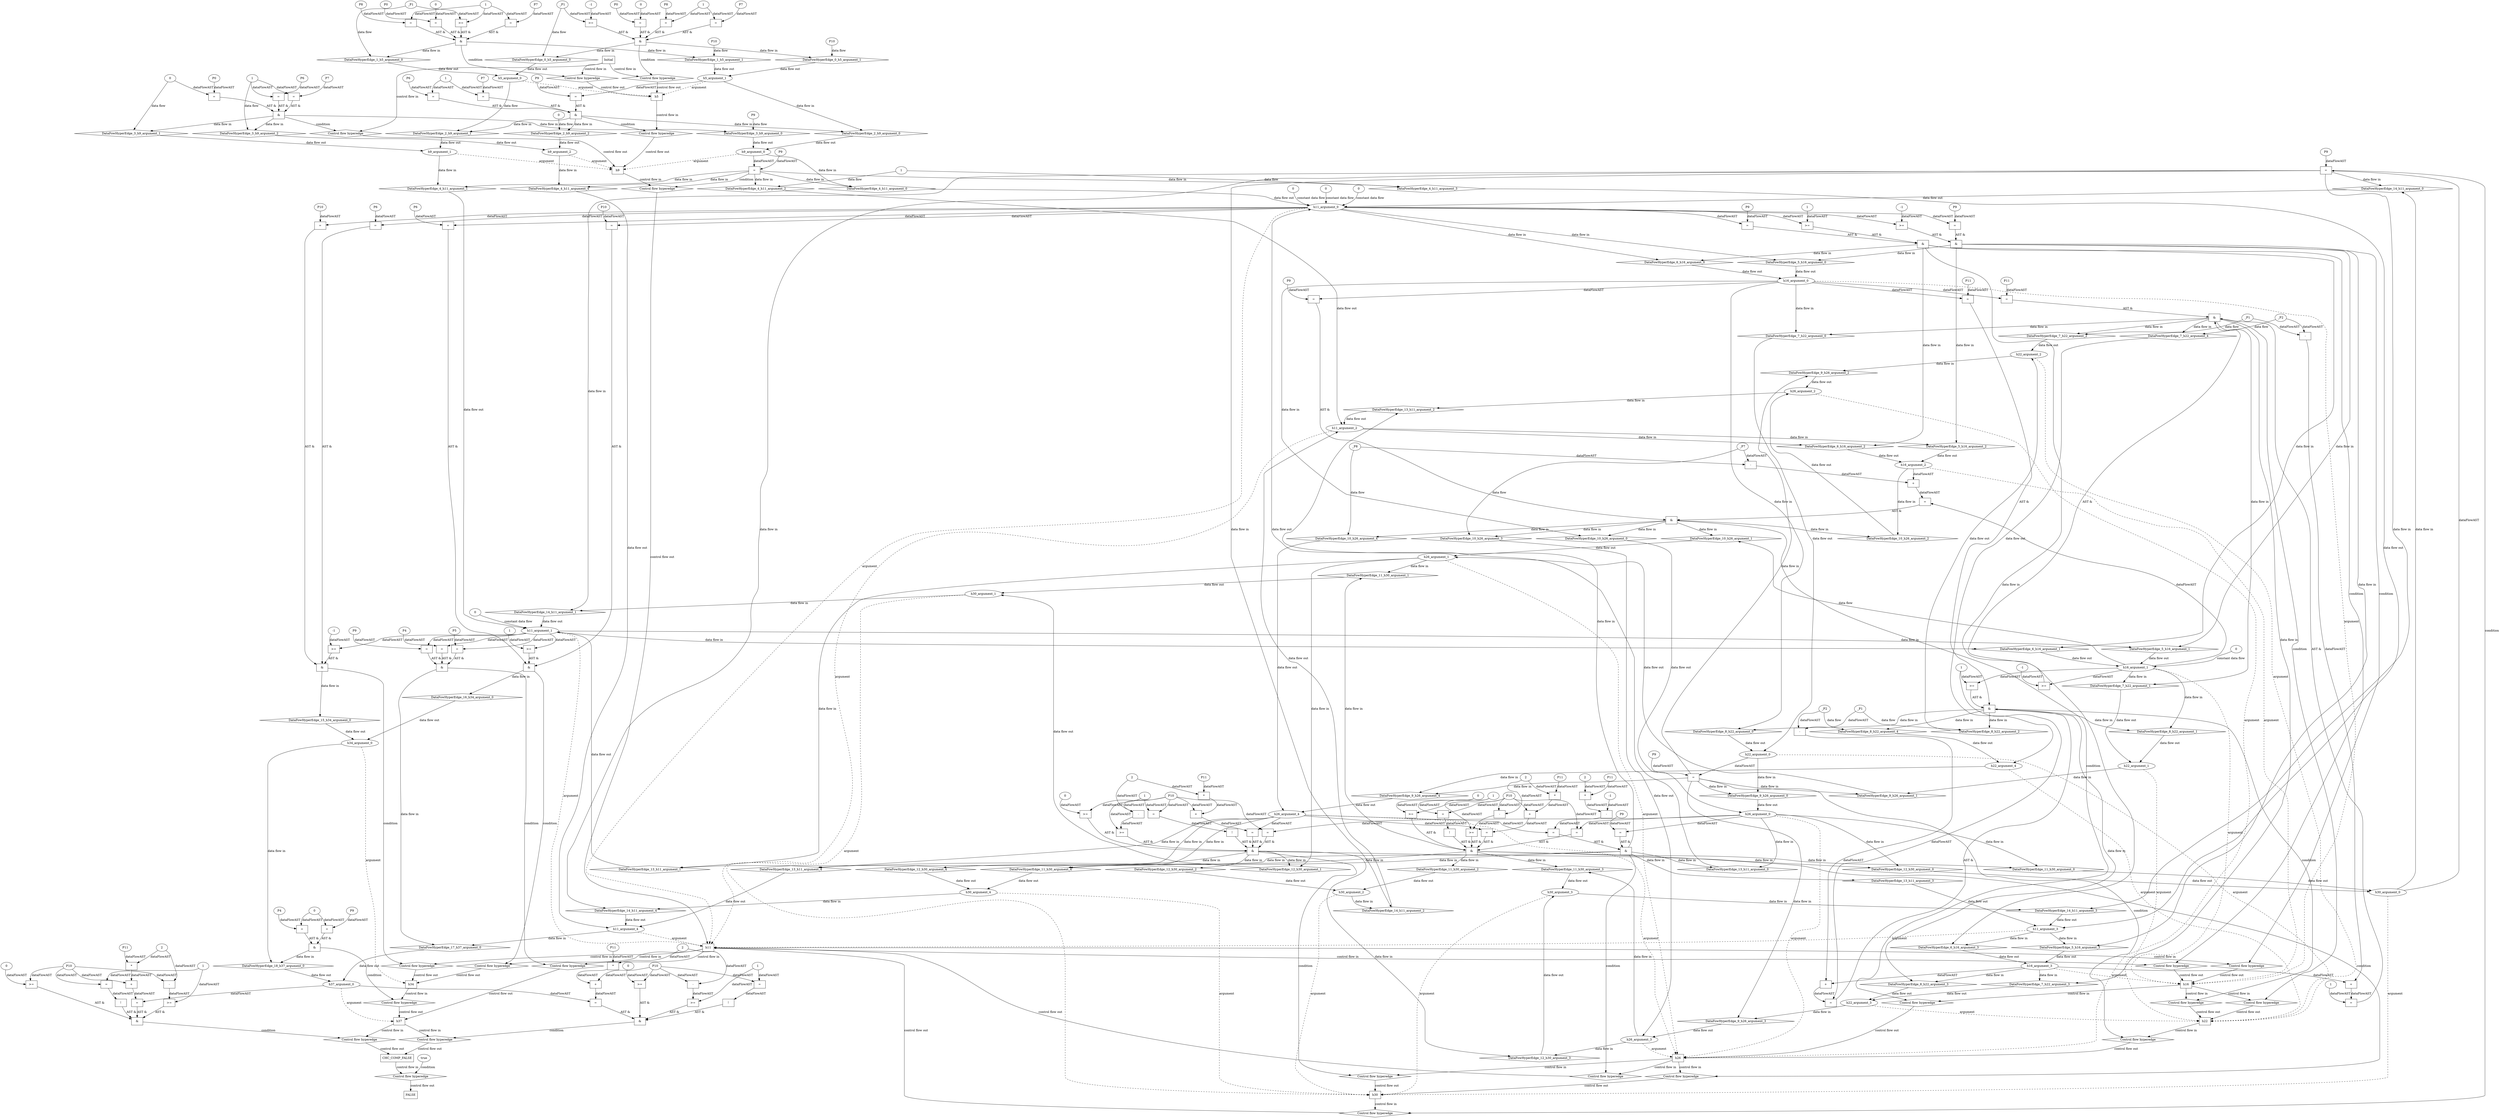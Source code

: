 digraph dag {
"CHC_COMP_FALSE" [label="CHC_COMP_FALSE" nodeName="CHC_COMP_FALSE" class=cfn  shape="rect"];
"h11" [label="h11" nodeName="h11" class=cfn  shape="rect"];
"h16" [label="h16" nodeName="h16" class=cfn  shape="rect"];
"h22" [label="h22" nodeName="h22" class=cfn  shape="rect"];
"h26" [label="h26" nodeName="h26" class=cfn  shape="rect"];
"h30" [label="h30" nodeName="h30" class=cfn  shape="rect"];
"h34" [label="h34" nodeName="h34" class=cfn  shape="rect"];
"h37" [label="h37" nodeName="h37" class=cfn  shape="rect"];
"h5" [label="h5" nodeName="h5" class=cfn  shape="rect"];
"h9" [label="h9" nodeName="h9" class=cfn  shape="rect"];
FALSE [label="FALSE" nodeName=FALSE class=cfn  shape="rect"];
Initial [label="Initial" nodeName=Initial class=cfn  shape="rect"];
ControlFowHyperEdge_0 [label="Control flow hyperedge" nodeName=ControlFowHyperEdge_0 class=controlFlowHyperEdge shape="diamond"];
"Initial" -> ControlFowHyperEdge_0 [label="control flow in"]
ControlFowHyperEdge_0 -> "h5" [label="control flow out"]
ControlFowHyperEdge_1 [label="Control flow hyperedge" nodeName=ControlFowHyperEdge_1 class=controlFlowHyperEdge shape="diamond"];
"Initial" -> ControlFowHyperEdge_1 [label="control flow in"]
ControlFowHyperEdge_1 -> "h5" [label="control flow out"]
ControlFowHyperEdge_2 [label="Control flow hyperedge" nodeName=ControlFowHyperEdge_2 class=controlFlowHyperEdge shape="diamond"];
"h5" -> ControlFowHyperEdge_2 [label="control flow in"]
ControlFowHyperEdge_2 -> "h9" [label="control flow out"]
ControlFowHyperEdge_3 [label="Control flow hyperedge" nodeName=ControlFowHyperEdge_3 class=controlFlowHyperEdge shape="diamond"];
"Initial" -> ControlFowHyperEdge_3 [label="control flow in"]
ControlFowHyperEdge_3 -> "h9" [label="control flow out"]
ControlFowHyperEdge_4 [label="Control flow hyperedge" nodeName=ControlFowHyperEdge_4 class=controlFlowHyperEdge shape="diamond"];
"h9" -> ControlFowHyperEdge_4 [label="control flow in"]
ControlFowHyperEdge_4 -> "h11" [label="control flow out"]
ControlFowHyperEdge_5 [label="Control flow hyperedge" nodeName=ControlFowHyperEdge_5 class=controlFlowHyperEdge shape="diamond"];
"h11" -> ControlFowHyperEdge_5 [label="control flow in"]
ControlFowHyperEdge_5 -> "h16" [label="control flow out"]
ControlFowHyperEdge_6 [label="Control flow hyperedge" nodeName=ControlFowHyperEdge_6 class=controlFlowHyperEdge shape="diamond"];
"h11" -> ControlFowHyperEdge_6 [label="control flow in"]
ControlFowHyperEdge_6 -> "h16" [label="control flow out"]
ControlFowHyperEdge_7 [label="Control flow hyperedge" nodeName=ControlFowHyperEdge_7 class=controlFlowHyperEdge shape="diamond"];
"h16" -> ControlFowHyperEdge_7 [label="control flow in"]
ControlFowHyperEdge_7 -> "h22" [label="control flow out"]
ControlFowHyperEdge_8 [label="Control flow hyperedge" nodeName=ControlFowHyperEdge_8 class=controlFlowHyperEdge shape="diamond"];
"h16" -> ControlFowHyperEdge_8 [label="control flow in"]
ControlFowHyperEdge_8 -> "h22" [label="control flow out"]
ControlFowHyperEdge_9 [label="Control flow hyperedge" nodeName=ControlFowHyperEdge_9 class=controlFlowHyperEdge shape="diamond"];
"h22" -> ControlFowHyperEdge_9 [label="control flow in"]
ControlFowHyperEdge_9 -> "h26" [label="control flow out"]
ControlFowHyperEdge_10 [label="Control flow hyperedge" nodeName=ControlFowHyperEdge_10 class=controlFlowHyperEdge shape="diamond"];
"h16" -> ControlFowHyperEdge_10 [label="control flow in"]
ControlFowHyperEdge_10 -> "h26" [label="control flow out"]
ControlFowHyperEdge_11 [label="Control flow hyperedge" nodeName=ControlFowHyperEdge_11 class=controlFlowHyperEdge shape="diamond"];
"h26" -> ControlFowHyperEdge_11 [label="control flow in"]
ControlFowHyperEdge_11 -> "h30" [label="control flow out"]
ControlFowHyperEdge_12 [label="Control flow hyperedge" nodeName=ControlFowHyperEdge_12 class=controlFlowHyperEdge shape="diamond"];
"h26" -> ControlFowHyperEdge_12 [label="control flow in"]
ControlFowHyperEdge_12 -> "h30" [label="control flow out"]
ControlFowHyperEdge_13 [label="Control flow hyperedge" nodeName=ControlFowHyperEdge_13 class=controlFlowHyperEdge shape="diamond"];
"h26" -> ControlFowHyperEdge_13 [label="control flow in"]
ControlFowHyperEdge_13 -> "h11" [label="control flow out"]
ControlFowHyperEdge_14 [label="Control flow hyperedge" nodeName=ControlFowHyperEdge_14 class=controlFlowHyperEdge shape="diamond"];
"h30" -> ControlFowHyperEdge_14 [label="control flow in"]
ControlFowHyperEdge_14 -> "h11" [label="control flow out"]
ControlFowHyperEdge_15 [label="Control flow hyperedge" nodeName=ControlFowHyperEdge_15 class=controlFlowHyperEdge shape="diamond"];
"h11" -> ControlFowHyperEdge_15 [label="control flow in"]
ControlFowHyperEdge_15 -> "h34" [label="control flow out"]
ControlFowHyperEdge_16 [label="Control flow hyperedge" nodeName=ControlFowHyperEdge_16 class=controlFlowHyperEdge shape="diamond"];
"h11" -> ControlFowHyperEdge_16 [label="control flow in"]
ControlFowHyperEdge_16 -> "h34" [label="control flow out"]
ControlFowHyperEdge_17 [label="Control flow hyperedge" nodeName=ControlFowHyperEdge_17 class=controlFlowHyperEdge shape="diamond"];
"h11" -> ControlFowHyperEdge_17 [label="control flow in"]
ControlFowHyperEdge_17 -> "h37" [label="control flow out"]
ControlFowHyperEdge_18 [label="Control flow hyperedge" nodeName=ControlFowHyperEdge_18 class=controlFlowHyperEdge shape="diamond"];
"h34" -> ControlFowHyperEdge_18 [label="control flow in"]
ControlFowHyperEdge_18 -> "h37" [label="control flow out"]
ControlFowHyperEdge_19 [label="Control flow hyperedge" nodeName=ControlFowHyperEdge_19 class=controlFlowHyperEdge shape="diamond"];
"h37" -> ControlFowHyperEdge_19 [label="control flow in"]
ControlFowHyperEdge_19 -> "CHC_COMP_FALSE" [label="control flow out"]
ControlFowHyperEdge_20 [label="Control flow hyperedge" nodeName=ControlFowHyperEdge_20 class=controlFlowHyperEdge shape="diamond"];
"h37" -> ControlFowHyperEdge_20 [label="control flow in"]
ControlFowHyperEdge_20 -> "CHC_COMP_FALSE" [label="control flow out"]
ControlFowHyperEdge_21 [label="Control flow hyperedge" nodeName=ControlFowHyperEdge_21 class=controlFlowHyperEdge shape="diamond"];
"CHC_COMP_FALSE" -> ControlFowHyperEdge_21 [label="control flow in"]
ControlFowHyperEdge_21 -> "FALSE" [label="control flow out"]
"h5_argument_0" [label="h5_argument_0" nodeName=argument0 class=argument  head="h5" shape="oval"];
"h5_argument_0" -> "h5"[label="argument" style="dashed"]
"h5_argument_1" [label="h5_argument_1" nodeName=argument1 class=argument  head="h5" shape="oval"];
"h5_argument_1" -> "h5"[label="argument" style="dashed"]
"h9_argument_0" [label="h9_argument_0" nodeName=argument0 class=argument  head="h9" shape="oval"];
"h9_argument_0" -> "h9"[label="argument" style="dashed"]
"h9_argument_1" [label="h9_argument_1" nodeName=argument1 class=argument  head="h9" shape="oval"];
"h9_argument_1" -> "h9"[label="argument" style="dashed"]
"h9_argument_2" [label="h9_argument_2" nodeName=argument2 class=argument  head="h9" shape="oval"];
"h9_argument_2" -> "h9"[label="argument" style="dashed"]
"h11_argument_0" [label="h11_argument_0" nodeName=argument0 class=argument  head="h11" shape="oval"];
"h11_argument_0" -> "h11"[label="argument" style="dashed"]
"h11_argument_1" [label="h11_argument_1" nodeName=argument1 class=argument  head="h11" shape="oval"];
"h11_argument_1" -> "h11"[label="argument" style="dashed"]
"h11_argument_2" [label="h11_argument_2" nodeName=argument2 class=argument  head="h11" shape="oval"];
"h11_argument_2" -> "h11"[label="argument" style="dashed"]
"h11_argument_3" [label="h11_argument_3" nodeName=argument3 class=argument  head="h11" shape="oval"];
"h11_argument_3" -> "h11"[label="argument" style="dashed"]
"h11_argument_4" [label="h11_argument_4" nodeName=argument4 class=argument  head="h11" shape="oval"];
"h11_argument_4" -> "h11"[label="argument" style="dashed"]
"h16_argument_0" [label="h16_argument_0" nodeName=argument0 class=argument  head="h16" shape="oval"];
"h16_argument_0" -> "h16"[label="argument" style="dashed"]
"h16_argument_1" [label="h16_argument_1" nodeName=argument1 class=argument  head="h16" shape="oval"];
"h16_argument_1" -> "h16"[label="argument" style="dashed"]
"h16_argument_2" [label="h16_argument_2" nodeName=argument2 class=argument  head="h16" shape="oval"];
"h16_argument_2" -> "h16"[label="argument" style="dashed"]
"h16_argument_3" [label="h16_argument_3" nodeName=argument3 class=argument  head="h16" shape="oval"];
"h16_argument_3" -> "h16"[label="argument" style="dashed"]
"h22_argument_0" [label="h22_argument_0" nodeName=argument0 class=argument  head="h22" shape="oval"];
"h22_argument_0" -> "h22"[label="argument" style="dashed"]
"h22_argument_1" [label="h22_argument_1" nodeName=argument1 class=argument  head="h22" shape="oval"];
"h22_argument_1" -> "h22"[label="argument" style="dashed"]
"h22_argument_2" [label="h22_argument_2" nodeName=argument2 class=argument  head="h22" shape="oval"];
"h22_argument_2" -> "h22"[label="argument" style="dashed"]
"h22_argument_3" [label="h22_argument_3" nodeName=argument3 class=argument  head="h22" shape="oval"];
"h22_argument_3" -> "h22"[label="argument" style="dashed"]
"h22_argument_4" [label="h22_argument_4" nodeName=argument4 class=argument  head="h22" shape="oval"];
"h22_argument_4" -> "h22"[label="argument" style="dashed"]
"h26_argument_0" [label="h26_argument_0" nodeName=argument0 class=argument  head="h26" shape="oval"];
"h26_argument_0" -> "h26"[label="argument" style="dashed"]
"h26_argument_1" [label="h26_argument_1" nodeName=argument1 class=argument  head="h26" shape="oval"];
"h26_argument_1" -> "h26"[label="argument" style="dashed"]
"h26_argument_2" [label="h26_argument_2" nodeName=argument2 class=argument  head="h26" shape="oval"];
"h26_argument_2" -> "h26"[label="argument" style="dashed"]
"h26_argument_3" [label="h26_argument_3" nodeName=argument3 class=argument  head="h26" shape="oval"];
"h26_argument_3" -> "h26"[label="argument" style="dashed"]
"h26_argument_4" [label="h26_argument_4" nodeName=argument4 class=argument  head="h26" shape="oval"];
"h26_argument_4" -> "h26"[label="argument" style="dashed"]
"h30_argument_0" [label="h30_argument_0" nodeName=argument0 class=argument  head="h30" shape="oval"];
"h30_argument_0" -> "h30"[label="argument" style="dashed"]
"h30_argument_1" [label="h30_argument_1" nodeName=argument1 class=argument  head="h30" shape="oval"];
"h30_argument_1" -> "h30"[label="argument" style="dashed"]
"h30_argument_2" [label="h30_argument_2" nodeName=argument2 class=argument  head="h30" shape="oval"];
"h30_argument_2" -> "h30"[label="argument" style="dashed"]
"h30_argument_3" [label="h30_argument_3" nodeName=argument3 class=argument  head="h30" shape="oval"];
"h30_argument_3" -> "h30"[label="argument" style="dashed"]
"h30_argument_4" [label="h30_argument_4" nodeName=argument4 class=argument  head="h30" shape="oval"];
"h30_argument_4" -> "h30"[label="argument" style="dashed"]
"h34_argument_0" [label="h34_argument_0" nodeName=argument0 class=argument  head="h34" shape="oval"];
"h34_argument_0" -> "h34"[label="argument" style="dashed"]
"h37_argument_0" [label="h37_argument_0" nodeName=argument0 class=argument  head="h37" shape="oval"];
"h37_argument_0" -> "h37"[label="argument" style="dashed"]

"xxxh5___Initial_0xxx_and" [label="&" nodeName="xxxh5___Initial_0xxx_and" class=Operator shape="rect"];
"xxxh5___Initial_0xxxguard_0_node_0" [label=">=" nodeName="xxxh5___Initial_0xxxguard_0_node_0" class=Operator  shape="rect"];
"xxxh5___Initial_0xxxguard_0_node_1" [label="-1" nodeName="xxxh5___Initial_0xxxguard_0_node_1" class=Literal ];
"xxxh5___Initial_0xxxguard_0_node_1" -> "xxxh5___Initial_0xxxguard_0_node_0"[label="dataFlowAST"]
"xxxh5___Initial_0xxxdataFlow_0_node_0" -> "xxxh5___Initial_0xxxguard_0_node_0"[label="dataFlowAST"]

"xxxh5___Initial_0xxxguard_0_node_0" -> "xxxh5___Initial_0xxx_and" [label="AST &"];
"xxxh5___Initial_0xxxguard1_node_0" [label="=" nodeName="xxxh5___Initial_0xxxguard1_node_0" class=Operator  shape="rect"];
"xxxh5___Initial_0xxxguard1_node_1" [label="P0" nodeName="xxxh5___Initial_0xxxguard1_node_1" class=Constant ];
"xxxh5___Initial_0xxxguard1_node_2" [label="0" nodeName="xxxh5___Initial_0xxxguard1_node_2" class=Literal ];
"xxxh5___Initial_0xxxguard1_node_1" -> "xxxh5___Initial_0xxxguard1_node_0"[label="dataFlowAST"]
"xxxh5___Initial_0xxxguard1_node_2" -> "xxxh5___Initial_0xxxguard1_node_0"[label="dataFlowAST"]

"xxxh5___Initial_0xxxguard1_node_0" -> "xxxh5___Initial_0xxx_and" [label="AST &"];
"xxxh5___Initial_0xxxguard2_node_0" [label="=" nodeName="xxxh5___Initial_0xxxguard2_node_0" class=Operator  shape="rect"];
"xxxh5___Initial_0xxxguard2_node_1" [label="P8" nodeName="xxxh5___Initial_0xxxguard2_node_1" class=Constant ];
"xxxh5___Initial_0xxxguard2_node_2" [label="1" nodeName="xxxh5___Initial_0xxxguard2_node_2" class=Literal ];
"xxxh5___Initial_0xxxguard2_node_1" -> "xxxh5___Initial_0xxxguard2_node_0"[label="dataFlowAST"]
"xxxh5___Initial_0xxxguard2_node_2" -> "xxxh5___Initial_0xxxguard2_node_0"[label="dataFlowAST"]

"xxxh5___Initial_0xxxguard2_node_0" -> "xxxh5___Initial_0xxx_and" [label="AST &"];
"xxxh5___Initial_0xxxguard3_node_0" [label="=" nodeName="xxxh5___Initial_0xxxguard3_node_0" class=Operator  shape="rect"];
"xxxh5___Initial_0xxxguard3_node_1" [label="P7" nodeName="xxxh5___Initial_0xxxguard3_node_1" class=Constant ];
"xxxh5___Initial_0xxxguard3_node_1" -> "xxxh5___Initial_0xxxguard3_node_0"[label="dataFlowAST"]
"xxxh5___Initial_0xxxguard2_node_2" -> "xxxh5___Initial_0xxxguard3_node_0"[label="dataFlowAST"]

"xxxh5___Initial_0xxxguard3_node_0" -> "xxxh5___Initial_0xxx_and" [label="AST &"];
"xxxh5___Initial_0xxx_and" -> "ControlFowHyperEdge_0" [label="condition"];
"xxxh5___Initial_0xxxdataFlow_0_node_0" [label="_P1" nodeName="xxxh5___Initial_0xxxdataFlow_0_node_0" class=Constant ];

"xxxh5___Initial_0xxxdataFlow_0_node_0" -> "DataFowHyperEdge_0_h5_argument_0" [label="data flow"];
"xxxh5___Initial_0xxxdataFlow1_node_0" [label="P10" nodeName="xxxh5___Initial_0xxxdataFlow1_node_0" class=Constant ];

"xxxh5___Initial_0xxxdataFlow1_node_0" -> "DataFowHyperEdge_0_h5_argument_1" [label="data flow"];
"xxxh5___Initial_1xxx_and" [label="&" nodeName="xxxh5___Initial_1xxx_and" class=Operator shape="rect"];
"xxxh5___Initial_1xxxguard_0_node_0" [label=">=" nodeName="xxxh5___Initial_1xxxguard_0_node_0" class=Operator  shape="rect"];
"xxxh5___Initial_1xxxguard_0_node_2" [label="1" nodeName="xxxh5___Initial_1xxxguard_0_node_2" class=Literal ];
"xxxh5___Initial_1xxxdataFlow_0_node_0" -> "xxxh5___Initial_1xxxguard_0_node_0"[label="dataFlowAST"]
"xxxh5___Initial_1xxxguard_0_node_2" -> "xxxh5___Initial_1xxxguard_0_node_0"[label="dataFlowAST"]

"xxxh5___Initial_1xxxguard_0_node_0" -> "xxxh5___Initial_1xxx_and" [label="AST &"];
"xxxh5___Initial_1xxxguard1_node_0" [label="=" nodeName="xxxh5___Initial_1xxxguard1_node_0" class=Operator  shape="rect"];
"xxxh5___Initial_1xxxguard1_node_1" [label="P0" nodeName="xxxh5___Initial_1xxxguard1_node_1" class=Constant ];
"xxxh5___Initial_1xxxguard1_node_2" [label="0" nodeName="xxxh5___Initial_1xxxguard1_node_2" class=Literal ];
"xxxh5___Initial_1xxxguard1_node_1" -> "xxxh5___Initial_1xxxguard1_node_0"[label="dataFlowAST"]
"xxxh5___Initial_1xxxguard1_node_2" -> "xxxh5___Initial_1xxxguard1_node_0"[label="dataFlowAST"]

"xxxh5___Initial_1xxxguard1_node_0" -> "xxxh5___Initial_1xxx_and" [label="AST &"];
"xxxh5___Initial_1xxxguard2_node_0" [label="=" nodeName="xxxh5___Initial_1xxxguard2_node_0" class=Operator  shape="rect"];
"xxxh5___Initial_1xxxguard2_node_1" [label="P8" nodeName="xxxh5___Initial_1xxxguard2_node_1" class=Constant ];
"xxxh5___Initial_1xxxguard2_node_1" -> "xxxh5___Initial_1xxxguard2_node_0"[label="dataFlowAST"]
"xxxh5___Initial_1xxxguard_0_node_2" -> "xxxh5___Initial_1xxxguard2_node_0"[label="dataFlowAST"]

"xxxh5___Initial_1xxxguard2_node_0" -> "xxxh5___Initial_1xxx_and" [label="AST &"];
"xxxh5___Initial_1xxxguard3_node_0" [label="=" nodeName="xxxh5___Initial_1xxxguard3_node_0" class=Operator  shape="rect"];
"xxxh5___Initial_1xxxguard3_node_1" [label="P7" nodeName="xxxh5___Initial_1xxxguard3_node_1" class=Constant ];
"xxxh5___Initial_1xxxguard3_node_1" -> "xxxh5___Initial_1xxxguard3_node_0"[label="dataFlowAST"]
"xxxh5___Initial_1xxxguard_0_node_2" -> "xxxh5___Initial_1xxxguard3_node_0"[label="dataFlowAST"]

"xxxh5___Initial_1xxxguard3_node_0" -> "xxxh5___Initial_1xxx_and" [label="AST &"];
"xxxh5___Initial_1xxx_and" -> "ControlFowHyperEdge_1" [label="condition"];
"xxxh5___Initial_1xxxdataFlow_0_node_0" [label="_P1" nodeName="xxxh5___Initial_1xxxdataFlow_0_node_0" class=Constant ];

"xxxh5___Initial_1xxxdataFlow_0_node_0" -> "DataFowHyperEdge_1_h5_argument_0" [label="data flow"];
"xxxh5___Initial_1xxxdataFlow1_node_0" [label="P10" nodeName="xxxh5___Initial_1xxxdataFlow1_node_0" class=Constant ];

"xxxh5___Initial_1xxxdataFlow1_node_0" -> "DataFowHyperEdge_1_h5_argument_1" [label="data flow"];
"xxxh9___h5_2xxx_and" [label="&" nodeName="xxxh9___h5_2xxx_and" class=Operator shape="rect"];
"xxxh9___h5_2xxxguard_0_node_0" [label="=" nodeName="xxxh9___h5_2xxxguard_0_node_0" class=Operator  shape="rect"];
"xxxh9___h5_2xxxguard_0_node_1" [label="P9" nodeName="xxxh9___h5_2xxxguard_0_node_1" class=Constant ];
"xxxh9___h5_2xxxguard_0_node_1" -> "xxxh9___h5_2xxxguard_0_node_0"[label="dataFlowAST"]
"h5_argument_1" -> "xxxh9___h5_2xxxguard_0_node_0"[label="dataFlowAST"]

"xxxh9___h5_2xxxguard_0_node_0" -> "xxxh9___h5_2xxx_and" [label="AST &"];
"xxxh9___h5_2xxxguard1_node_0" [label="=" nodeName="xxxh9___h5_2xxxguard1_node_0" class=Operator  shape="rect"];
"xxxh9___h5_2xxxguard1_node_1" [label="P6" nodeName="xxxh9___h5_2xxxguard1_node_1" class=Constant ];
"xxxh9___h5_2xxxguard1_node_2" [label="1" nodeName="xxxh9___h5_2xxxguard1_node_2" class=Literal ];
"xxxh9___h5_2xxxguard1_node_1" -> "xxxh9___h5_2xxxguard1_node_0"[label="dataFlowAST"]
"xxxh9___h5_2xxxguard1_node_2" -> "xxxh9___h5_2xxxguard1_node_0"[label="dataFlowAST"]

"xxxh9___h5_2xxxguard1_node_0" -> "xxxh9___h5_2xxx_and" [label="AST &"];
"xxxh9___h5_2xxxguard2_node_0" [label="=" nodeName="xxxh9___h5_2xxxguard2_node_0" class=Operator  shape="rect"];
"xxxh9___h5_2xxxguard2_node_1" [label="P7" nodeName="xxxh9___h5_2xxxguard2_node_1" class=Constant ];
"xxxh9___h5_2xxxguard2_node_1" -> "xxxh9___h5_2xxxguard2_node_0"[label="dataFlowAST"]
"xxxh9___h5_2xxxguard1_node_2" -> "xxxh9___h5_2xxxguard2_node_0"[label="dataFlowAST"]

"xxxh9___h5_2xxxguard2_node_0" -> "xxxh9___h5_2xxx_and" [label="AST &"];
"xxxh9___h5_2xxx_and" -> "ControlFowHyperEdge_2" [label="condition"];

"h5_argument_0" -> "DataFowHyperEdge_2_h9_argument_1" [label="data flow"];
"xxxh9___h5_2xxxdataFlow1_node_0" [label="0" nodeName="xxxh9___h5_2xxxdataFlow1_node_0" class=Literal ];

"xxxh9___h5_2xxxdataFlow1_node_0" -> "DataFowHyperEdge_2_h9_argument_2" [label="data flow"];
"xxxh9___Initial_3xxx_and" [label="&" nodeName="xxxh9___Initial_3xxx_and" class=Operator shape="rect"];
"xxxh9___Initial_3xxxguard_0_node_0" [label="=" nodeName="xxxh9___Initial_3xxxguard_0_node_0" class=Operator  shape="rect"];
"xxxh9___Initial_3xxxguard_0_node_1" [label="P7" nodeName="xxxh9___Initial_3xxxguard_0_node_1" class=Constant ];
"xxxh9___Initial_3xxxguard_0_node_1" -> "xxxh9___Initial_3xxxguard_0_node_0"[label="dataFlowAST"]
"xxxh9___Initial_3xxxdataFlow2_node_0" -> "xxxh9___Initial_3xxxguard_0_node_0"[label="dataFlowAST"]

"xxxh9___Initial_3xxxguard_0_node_0" -> "xxxh9___Initial_3xxx_and" [label="AST &"];
"xxxh9___Initial_3xxxguard1_node_0" [label="=" nodeName="xxxh9___Initial_3xxxguard1_node_0" class=Operator  shape="rect"];
"xxxh9___Initial_3xxxguard1_node_1" [label="P6" nodeName="xxxh9___Initial_3xxxguard1_node_1" class=Constant ];
"xxxh9___Initial_3xxxguard1_node_1" -> "xxxh9___Initial_3xxxguard1_node_0"[label="dataFlowAST"]
"xxxh9___Initial_3xxxdataFlow2_node_0" -> "xxxh9___Initial_3xxxguard1_node_0"[label="dataFlowAST"]

"xxxh9___Initial_3xxxguard1_node_0" -> "xxxh9___Initial_3xxx_and" [label="AST &"];
"xxxh9___Initial_3xxxguard2_node_0" [label="=" nodeName="xxxh9___Initial_3xxxguard2_node_0" class=Operator  shape="rect"];
"xxxh9___Initial_3xxxguard2_node_2" [label="P0" nodeName="xxxh9___Initial_3xxxguard2_node_2" class=Constant ];
"xxxh9___Initial_3xxxdataFlow1_node_0" -> "xxxh9___Initial_3xxxguard2_node_0"[label="dataFlowAST"]
"xxxh9___Initial_3xxxguard2_node_2" -> "xxxh9___Initial_3xxxguard2_node_0"[label="dataFlowAST"]

"xxxh9___Initial_3xxxguard2_node_0" -> "xxxh9___Initial_3xxx_and" [label="AST &"];
"xxxh9___Initial_3xxx_and" -> "ControlFowHyperEdge_3" [label="condition"];
"xxxh9___Initial_3xxxdataFlow_0_node_0" [label="P9" nodeName="xxxh9___Initial_3xxxdataFlow_0_node_0" class=Constant ];

"xxxh9___Initial_3xxxdataFlow_0_node_0" -> "DataFowHyperEdge_3_h9_argument_0" [label="data flow"];
"xxxh9___Initial_3xxxdataFlow1_node_0" [label="0" nodeName="xxxh9___Initial_3xxxdataFlow1_node_0" class=Literal ];

"xxxh9___Initial_3xxxdataFlow1_node_0" -> "DataFowHyperEdge_3_h9_argument_1" [label="data flow"];
"xxxh9___Initial_3xxxdataFlow2_node_0" [label="1" nodeName="xxxh9___Initial_3xxxdataFlow2_node_0" class=Literal ];

"xxxh9___Initial_3xxxdataFlow2_node_0" -> "DataFowHyperEdge_3_h9_argument_2" [label="data flow"];
"xxxh11___h9_4xxxguard_0_node_0" [label="=" nodeName="xxxh11___h9_4xxxguard_0_node_0" class=Operator  shape="rect"];
"xxxh11___h9_4xxxguard_0_node_1" [label="P9" nodeName="xxxh11___h9_4xxxguard_0_node_1" class=Constant ];
"xxxh11___h9_4xxxguard_0_node_1" -> "xxxh11___h9_4xxxguard_0_node_0"[label="dataFlowAST"]
"h9_argument_0" -> "xxxh11___h9_4xxxguard_0_node_0"[label="dataFlowAST"]

"xxxh11___h9_4xxxguard_0_node_0" -> "ControlFowHyperEdge_4" [label="condition"];
"xxxh11___h9_4xxxdataFlow_0_node_0" [label="1" nodeName="xxxh11___h9_4xxxdataFlow_0_node_0" class=Literal ];

"xxxh11___h9_4xxxdataFlow_0_node_0" -> "DataFowHyperEdge_4_h11_argument_2" [label="data flow"];

"xxxh11___h9_4xxxdataFlow_0_node_0" -> "DataFowHyperEdge_4_h11_argument_3" [label="data flow"];
"xxxh16___h11_5xxx_and" [label="&" nodeName="xxxh16___h11_5xxx_and" class=Operator shape="rect"];
"xxxh16___h11_5xxxguard_0_node_0" [label=">=" nodeName="xxxh16___h11_5xxxguard_0_node_0" class=Operator  shape="rect"];
"xxxh16___h11_5xxxguard_0_node_1" [label="-1" nodeName="xxxh16___h11_5xxxguard_0_node_1" class=Literal ];
"xxxh16___h11_5xxxguard_0_node_1" -> "xxxh16___h11_5xxxguard_0_node_0"[label="dataFlowAST"]
"h11_argument_0" -> "xxxh16___h11_5xxxguard_0_node_0"[label="dataFlowAST"]

"xxxh16___h11_5xxxguard_0_node_0" -> "xxxh16___h11_5xxx_and" [label="AST &"];
"xxxh16___h11_5xxxguard1_node_0" [label="=" nodeName="xxxh16___h11_5xxxguard1_node_0" class=Operator  shape="rect"];
"xxxh16___h11_5xxxguard1_node_1" [label="P9" nodeName="xxxh16___h11_5xxxguard1_node_1" class=Constant ];
"xxxh16___h11_5xxxguard1_node_1" -> "xxxh16___h11_5xxxguard1_node_0"[label="dataFlowAST"]
"h11_argument_0" -> "xxxh16___h11_5xxxguard1_node_0"[label="dataFlowAST"]

"xxxh16___h11_5xxxguard1_node_0" -> "xxxh16___h11_5xxx_and" [label="AST &"];
"xxxh16___h11_5xxx_and" -> "ControlFowHyperEdge_5" [label="condition"];
"xxxh16___h11_6xxx_and" [label="&" nodeName="xxxh16___h11_6xxx_and" class=Operator shape="rect"];
"xxxh16___h11_6xxxguard_0_node_0" [label=">=" nodeName="xxxh16___h11_6xxxguard_0_node_0" class=Operator  shape="rect"];
"xxxh16___h11_6xxxguard_0_node_2" [label="1" nodeName="xxxh16___h11_6xxxguard_0_node_2" class=Literal ];
"h11_argument_0" -> "xxxh16___h11_6xxxguard_0_node_0"[label="dataFlowAST"]
"xxxh16___h11_6xxxguard_0_node_2" -> "xxxh16___h11_6xxxguard_0_node_0"[label="dataFlowAST"]

"xxxh16___h11_6xxxguard_0_node_0" -> "xxxh16___h11_6xxx_and" [label="AST &"];
"xxxh16___h11_6xxxguard1_node_0" [label="=" nodeName="xxxh16___h11_6xxxguard1_node_0" class=Operator  shape="rect"];
"xxxh16___h11_6xxxguard1_node_1" [label="P9" nodeName="xxxh16___h11_6xxxguard1_node_1" class=Constant ];
"xxxh16___h11_6xxxguard1_node_1" -> "xxxh16___h11_6xxxguard1_node_0"[label="dataFlowAST"]
"h11_argument_0" -> "xxxh16___h11_6xxxguard1_node_0"[label="dataFlowAST"]

"xxxh16___h11_6xxxguard1_node_0" -> "xxxh16___h11_6xxx_and" [label="AST &"];
"xxxh16___h11_6xxx_and" -> "ControlFowHyperEdge_6" [label="condition"];
"xxxh22___h16_7xxx_and" [label="&" nodeName="xxxh22___h16_7xxx_and" class=Operator shape="rect"];
"xxxh22___h16_7xxxguard_0_node_0" [label=">=" nodeName="xxxh22___h16_7xxxguard_0_node_0" class=Operator  shape="rect"];
"xxxh22___h16_7xxxguard_0_node_1" [label="-1" nodeName="xxxh22___h16_7xxxguard_0_node_1" class=Literal ];
"xxxh22___h16_7xxxguard_0_node_1" -> "xxxh22___h16_7xxxguard_0_node_0"[label="dataFlowAST"]
"h16_argument_1" -> "xxxh22___h16_7xxxguard_0_node_0"[label="dataFlowAST"]

"xxxh22___h16_7xxxguard_0_node_0" -> "xxxh22___h16_7xxx_and" [label="AST &"];
"xxxh22___h16_7xxxguard1_node_0" [label="=" nodeName="xxxh22___h16_7xxxguard1_node_0" class=Operator  shape="rect"];
"xxxh22___h16_7xxxguard1_node_1" [label="P11" nodeName="xxxh22___h16_7xxxguard1_node_1" class=Constant ];
"xxxh22___h16_7xxxguard1_node_1" -> "xxxh22___h16_7xxxguard1_node_0"[label="dataFlowAST"]
"h16_argument_0" -> "xxxh22___h16_7xxxguard1_node_0"[label="dataFlowAST"]

"xxxh22___h16_7xxxguard1_node_0" -> "xxxh22___h16_7xxx_and" [label="AST &"];
"xxxh22___h16_7xxxguard2_node_0" [label="=" nodeName="xxxh22___h16_7xxxguard2_node_0" class=Operator  shape="rect"];
"xxxh22___h16_7xxxguard2_node_1" [label="+" nodeName="xxxh22___h16_7xxxguard2_node_1" class= Operator shape="rect"];
"xxxh22___h16_7xxxguard2_node_3" [label="-" nodeName="xxxh22___h16_7xxxguard2_node_3" class= Operator shape="rect"];
"xxxh22___h16_7xxxguard2_node_6" [label="1" nodeName="xxxh22___h16_7xxxguard2_node_6" class=Literal ];
"xxxh22___h16_7xxxguard2_node_1" -> "xxxh22___h16_7xxxguard2_node_0"[label="dataFlowAST"]
"xxxh22___h16_7xxxguard2_node_6" -> "xxxh22___h16_7xxxguard2_node_0"[label="dataFlowAST"]
"h16_argument_3" -> "xxxh22___h16_7xxxguard2_node_1"[label="dataFlowAST"]
"xxxh22___h16_7xxxguard2_node_3" -> "xxxh22___h16_7xxxguard2_node_1"[label="dataFlowAST"]
"xxxh22___h16_7xxxdataFlow_0_node_0" -> "xxxh22___h16_7xxxguard2_node_3"[label="dataFlowAST"]
"xxxh22___h16_7xxxdataFlow1_node_0" -> "xxxh22___h16_7xxxguard2_node_3"[label="dataFlowAST"]

"xxxh22___h16_7xxxguard2_node_0" -> "xxxh22___h16_7xxx_and" [label="AST &"];
"xxxh22___h16_7xxx_and" -> "ControlFowHyperEdge_7" [label="condition"];
"xxxh22___h16_7xxxdataFlow_0_node_0" [label="_P1" nodeName="xxxh22___h16_7xxxdataFlow_0_node_0" class=Constant ];

"xxxh22___h16_7xxxdataFlow_0_node_0" -> "DataFowHyperEdge_7_h22_argument_2" [label="data flow"];
"xxxh22___h16_7xxxdataFlow1_node_0" [label="_P2" nodeName="xxxh22___h16_7xxxdataFlow1_node_0" class=Constant ];

"xxxh22___h16_7xxxdataFlow1_node_0" -> "DataFowHyperEdge_7_h22_argument_4" [label="data flow"];
"xxxh22___h16_8xxx_and" [label="&" nodeName="xxxh22___h16_8xxx_and" class=Operator shape="rect"];
"xxxh22___h16_8xxxguard_0_node_0" [label=">=" nodeName="xxxh22___h16_8xxxguard_0_node_0" class=Operator  shape="rect"];
"xxxh22___h16_8xxxguard_0_node_2" [label="1" nodeName="xxxh22___h16_8xxxguard_0_node_2" class=Literal ];
"h16_argument_1" -> "xxxh22___h16_8xxxguard_0_node_0"[label="dataFlowAST"]
"xxxh22___h16_8xxxguard_0_node_2" -> "xxxh22___h16_8xxxguard_0_node_0"[label="dataFlowAST"]

"xxxh22___h16_8xxxguard_0_node_0" -> "xxxh22___h16_8xxx_and" [label="AST &"];
"xxxh22___h16_8xxxguard1_node_0" [label="=" nodeName="xxxh22___h16_8xxxguard1_node_0" class=Operator  shape="rect"];
"xxxh22___h16_8xxxguard1_node_1" [label="P11" nodeName="xxxh22___h16_8xxxguard1_node_1" class=Constant ];
"xxxh22___h16_8xxxguard1_node_1" -> "xxxh22___h16_8xxxguard1_node_0"[label="dataFlowAST"]
"h16_argument_0" -> "xxxh22___h16_8xxxguard1_node_0"[label="dataFlowAST"]

"xxxh22___h16_8xxxguard1_node_0" -> "xxxh22___h16_8xxx_and" [label="AST &"];
"xxxh22___h16_8xxxguard2_node_0" [label="=" nodeName="xxxh22___h16_8xxxguard2_node_0" class=Operator  shape="rect"];
"xxxh22___h16_8xxxguard2_node_1" [label="+" nodeName="xxxh22___h16_8xxxguard2_node_1" class= Operator shape="rect"];
"xxxh22___h16_8xxxguard2_node_3" [label="-" nodeName="xxxh22___h16_8xxxguard2_node_3" class= Operator shape="rect"];
"xxxh22___h16_8xxxguard2_node_1" -> "xxxh22___h16_8xxxguard2_node_0"[label="dataFlowAST"]
"xxxh22___h16_8xxxguard_0_node_2" -> "xxxh22___h16_8xxxguard2_node_0"[label="dataFlowAST"]
"h16_argument_3" -> "xxxh22___h16_8xxxguard2_node_1"[label="dataFlowAST"]
"xxxh22___h16_8xxxguard2_node_3" -> "xxxh22___h16_8xxxguard2_node_1"[label="dataFlowAST"]
"xxxh22___h16_8xxxdataFlow_0_node_0" -> "xxxh22___h16_8xxxguard2_node_3"[label="dataFlowAST"]
"xxxh22___h16_8xxxdataFlow1_node_0" -> "xxxh22___h16_8xxxguard2_node_3"[label="dataFlowAST"]

"xxxh22___h16_8xxxguard2_node_0" -> "xxxh22___h16_8xxx_and" [label="AST &"];
"xxxh22___h16_8xxx_and" -> "ControlFowHyperEdge_8" [label="condition"];
"xxxh22___h16_8xxxdataFlow_0_node_0" [label="_P1" nodeName="xxxh22___h16_8xxxdataFlow_0_node_0" class=Constant ];

"xxxh22___h16_8xxxdataFlow_0_node_0" -> "DataFowHyperEdge_8_h22_argument_2" [label="data flow"];
"xxxh22___h16_8xxxdataFlow1_node_0" [label="_P2" nodeName="xxxh22___h16_8xxxdataFlow1_node_0" class=Constant ];

"xxxh22___h16_8xxxdataFlow1_node_0" -> "DataFowHyperEdge_8_h22_argument_4" [label="data flow"];
"xxxh26___h22_9xxxguard_0_node_0" [label="=" nodeName="xxxh26___h22_9xxxguard_0_node_0" class=Operator  shape="rect"];
"xxxh26___h22_9xxxguard_0_node_1" [label="P9" nodeName="xxxh26___h22_9xxxguard_0_node_1" class=Constant ];
"xxxh26___h22_9xxxguard_0_node_1" -> "xxxh26___h22_9xxxguard_0_node_0"[label="dataFlowAST"]
"h22_argument_0" -> "xxxh26___h22_9xxxguard_0_node_0"[label="dataFlowAST"]

"xxxh26___h22_9xxxguard_0_node_0" -> "ControlFowHyperEdge_9" [label="condition"];
"xxxh26___h16_10xxx_and" [label="&" nodeName="xxxh26___h16_10xxx_and" class=Operator shape="rect"];
"xxxh26___h16_10xxxguard_0_node_0" [label="=" nodeName="xxxh26___h16_10xxxguard_0_node_0" class=Operator  shape="rect"];
"xxxh26___h16_10xxxguard_0_node_1" [label="P9" nodeName="xxxh26___h16_10xxxguard_0_node_1" class=Constant ];
"xxxh26___h16_10xxxguard_0_node_1" -> "xxxh26___h16_10xxxguard_0_node_0"[label="dataFlowAST"]
"h16_argument_0" -> "xxxh26___h16_10xxxguard_0_node_0"[label="dataFlowAST"]

"xxxh26___h16_10xxxguard_0_node_0" -> "xxxh26___h16_10xxx_and" [label="AST &"];
"xxxh26___h16_10xxxguard1_node_0" [label="=" nodeName="xxxh26___h16_10xxxguard1_node_0" class=Operator  shape="rect"];
"xxxh26___h16_10xxxguard1_node_1" [label="+" nodeName="xxxh26___h16_10xxxguard1_node_1" class= Operator shape="rect"];
"xxxh26___h16_10xxxguard1_node_3" [label="-" nodeName="xxxh26___h16_10xxxguard1_node_3" class= Operator shape="rect"];
"xxxh26___h16_10xxxguard1_node_1" -> "xxxh26___h16_10xxxguard1_node_0"[label="dataFlowAST"]
"h16_argument_1" -> "xxxh26___h16_10xxxguard1_node_0"[label="dataFlowAST"]
"h16_argument_2" -> "xxxh26___h16_10xxxguard1_node_1"[label="dataFlowAST"]
"xxxh26___h16_10xxxguard1_node_3" -> "xxxh26___h16_10xxxguard1_node_1"[label="dataFlowAST"]
"xxxh26___h16_10xxxdataFlow1_node_0" -> "xxxh26___h16_10xxxguard1_node_3"[label="dataFlowAST"]
"xxxh26___h16_10xxxdataFlow2_node_0" -> "xxxh26___h16_10xxxguard1_node_3"[label="dataFlowAST"]

"xxxh26___h16_10xxxguard1_node_0" -> "xxxh26___h16_10xxx_and" [label="AST &"];
"xxxh26___h16_10xxx_and" -> "ControlFowHyperEdge_10" [label="condition"];

"h16_argument_1" -> "DataFowHyperEdge_10_h26_argument_1" [label="data flow"];
"xxxh26___h16_10xxxdataFlow1_node_0" [label="_P7" nodeName="xxxh26___h16_10xxxdataFlow1_node_0" class=Constant ];

"xxxh26___h16_10xxxdataFlow1_node_0" -> "DataFowHyperEdge_10_h26_argument_3" [label="data flow"];
"xxxh26___h16_10xxxdataFlow2_node_0" [label="_P8" nodeName="xxxh26___h16_10xxxdataFlow2_node_0" class=Constant ];

"xxxh26___h16_10xxxdataFlow2_node_0" -> "DataFowHyperEdge_10_h26_argument_4" [label="data flow"];
"xxxh30___h26_11xxx_and" [label="&" nodeName="xxxh30___h26_11xxx_and" class=Operator shape="rect"];
"xxxh30___h26_11xxxguard4_node_0" [label="=" nodeName="xxxh30___h26_11xxxguard4_node_0" class=Operator  shape="rect"];
"xxxh30___h26_11xxxguard4_node_2" [label="+" nodeName="xxxh30___h26_11xxxguard4_node_2" class= Operator shape="rect"];
"xxxh30___h26_11xxxguard4_node_3" [label="*" nodeName="xxxh30___h26_11xxxguard4_node_3" class=Operator  shape="rect"];
"xxxh30___h26_11xxxguard3_node_2" [label="2" nodeName="xxxh30___h26_11xxxguard3_node_2" class=Coeff ];
"xxxh30___h26_11xxxguard4_node_5" [label="P11" nodeName="xxxh30___h26_11xxxguard4_node_5" class=Constant ];
"h26_argument_4" -> "xxxh30___h26_11xxxguard4_node_0"[label="dataFlowAST"]
"xxxh30___h26_11xxxguard4_node_2" -> "xxxh30___h26_11xxxguard4_node_0"[label="dataFlowAST"]
"xxxh30___h26_11xxxguard4_node_3" -> "xxxh30___h26_11xxxguard4_node_2"[label="dataFlowAST"]
"xxxh30___h26_11xxxguard_0_node_1" -> "xxxh30___h26_11xxxguard4_node_2"[label="dataFlowAST"]
"xxxh30___h26_11xxxguard3_node_2" -> "xxxh30___h26_11xxxguard4_node_3"[label="dataFlowAST"]
"xxxh30___h26_11xxxguard4_node_5" -> "xxxh30___h26_11xxxguard4_node_3"[label="dataFlowAST"]

"xxxh30___h26_11xxxguard4_node_0" -> "xxxh30___h26_11xxx_and" [label="AST &"];
"xxxh30___h26_11xxxguard2_node_0" [label=">=" nodeName="xxxh30___h26_11xxxguard2_node_0" class=Operator  shape="rect"];
"xxxh30___h26_11xxxguard2_node_2" [label="0" nodeName="xxxh30___h26_11xxxguard2_node_2" class=Literal ];
"xxxh30___h26_11xxxguard_0_node_1" -> "xxxh30___h26_11xxxguard2_node_0"[label="dataFlowAST"]
"xxxh30___h26_11xxxguard2_node_2" -> "xxxh30___h26_11xxxguard2_node_0"[label="dataFlowAST"]

"xxxh30___h26_11xxxguard2_node_0" -> "xxxh30___h26_11xxx_and" [label="AST &"];
"xxxh30___h26_11xxxguard_0_node_0" [label="=" nodeName="xxxh30___h26_11xxxguard_0_node_0" class=Operator  shape="rect"];
"xxxh30___h26_11xxxguard_0_node_1" [label="P10" nodeName="xxxh30___h26_11xxxguard_0_node_1" class=Constant ];
"xxxh30___h26_11xxxguard_0_node_1" -> "xxxh30___h26_11xxxguard_0_node_0"[label="dataFlowAST"]
"h26_argument_0" -> "xxxh30___h26_11xxxguard_0_node_0"[label="dataFlowAST"]

"xxxh30___h26_11xxxguard_0_node_0" -> "xxxh30___h26_11xxx_and" [label="AST &"];
"xxxh30___h26_11xxxguard3_node_0" [label=">=" nodeName="xxxh30___h26_11xxxguard3_node_0" class=Operator  shape="rect"];
"xxxh30___h26_11xxxguard3_node_1" [label="-" nodeName="xxxh30___h26_11xxxguard3_node_1" class= Operator shape="rect"];
"xxxh30___h26_11xxxguard3_node_2" [label="2" nodeName="xxxh30___h26_11xxxguard3_node_2" class=Literal ];
"xxxh30___h26_11xxxguard3_node_1" -> "xxxh30___h26_11xxxguard3_node_0"[label="dataFlowAST"]
"xxxh30___h26_11xxxguard1_node_3" -> "xxxh30___h26_11xxxguard3_node_0"[label="dataFlowAST"]
"xxxh30___h26_11xxxguard3_node_2" -> "xxxh30___h26_11xxxguard3_node_1"[label="dataFlowAST"]
"xxxh30___h26_11xxxguard_0_node_1" -> "xxxh30___h26_11xxxguard3_node_1"[label="dataFlowAST"]

"xxxh30___h26_11xxxguard3_node_0" -> "xxxh30___h26_11xxx_and" [label="AST &"];
"xxxh30___h26_11xxxguard1_node_0" [label="!" nodeName="xxxh30___h26_11xxxguard1_node_0" class=Operator shape="rect"];
"xxxh30___h26_11xxxguard1_node_1" [label="=" nodeName="xxxh30___h26_11xxxguard1_node_1" class=Operator  shape="rect"];
"xxxh30___h26_11xxxguard1_node_3" [label="1" nodeName="xxxh30___h26_11xxxguard1_node_3" class=Literal ];
"xxxh30___h26_11xxxguard1_node_1" -> "xxxh30___h26_11xxxguard1_node_0"[label="dataFlowAST"]
"xxxh30___h26_11xxxguard_0_node_1" -> "xxxh30___h26_11xxxguard1_node_1"[label="dataFlowAST"]
"xxxh30___h26_11xxxguard1_node_3" -> "xxxh30___h26_11xxxguard1_node_1"[label="dataFlowAST"]

"xxxh30___h26_11xxxguard1_node_0" -> "xxxh30___h26_11xxx_and" [label="AST &"];
"xxxh30___h26_11xxx_and" -> "ControlFowHyperEdge_11" [label="condition"];
"xxxh30___h26_12xxx_and" [label="&" nodeName="xxxh30___h26_12xxx_and" class=Operator shape="rect"];
"xxxh30___h26_12xxxguard4_node_0" [label="=" nodeName="xxxh30___h26_12xxxguard4_node_0" class=Operator  shape="rect"];
"xxxh30___h26_12xxxguard4_node_2" [label="+" nodeName="xxxh30___h26_12xxxguard4_node_2" class= Operator shape="rect"];
"xxxh30___h26_12xxxguard4_node_3" [label="*" nodeName="xxxh30___h26_12xxxguard4_node_3" class=Operator  shape="rect"];
"xxxh30___h26_12xxxguard3_node_2" [label="2" nodeName="xxxh30___h26_12xxxguard3_node_2" class=Coeff ];
"xxxh30___h26_12xxxguard4_node_5" [label="P11" nodeName="xxxh30___h26_12xxxguard4_node_5" class=Constant ];
"h26_argument_4" -> "xxxh30___h26_12xxxguard4_node_0"[label="dataFlowAST"]
"xxxh30___h26_12xxxguard4_node_2" -> "xxxh30___h26_12xxxguard4_node_0"[label="dataFlowAST"]
"xxxh30___h26_12xxxguard4_node_3" -> "xxxh30___h26_12xxxguard4_node_2"[label="dataFlowAST"]
"xxxh30___h26_12xxxguard_0_node_1" -> "xxxh30___h26_12xxxguard4_node_2"[label="dataFlowAST"]
"xxxh30___h26_12xxxguard3_node_2" -> "xxxh30___h26_12xxxguard4_node_3"[label="dataFlowAST"]
"xxxh30___h26_12xxxguard4_node_5" -> "xxxh30___h26_12xxxguard4_node_3"[label="dataFlowAST"]

"xxxh30___h26_12xxxguard4_node_0" -> "xxxh30___h26_12xxx_and" [label="AST &"];
"xxxh30___h26_12xxxguard2_node_0" [label=">=" nodeName="xxxh30___h26_12xxxguard2_node_0" class=Operator  shape="rect"];
"xxxh30___h26_12xxxguard2_node_2" [label="0" nodeName="xxxh30___h26_12xxxguard2_node_2" class=Literal ];
"xxxh30___h26_12xxxguard_0_node_1" -> "xxxh30___h26_12xxxguard2_node_0"[label="dataFlowAST"]
"xxxh30___h26_12xxxguard2_node_2" -> "xxxh30___h26_12xxxguard2_node_0"[label="dataFlowAST"]

"xxxh30___h26_12xxxguard2_node_0" -> "xxxh30___h26_12xxx_and" [label="AST &"];
"xxxh30___h26_12xxxguard_0_node_0" [label="=" nodeName="xxxh30___h26_12xxxguard_0_node_0" class=Operator  shape="rect"];
"xxxh30___h26_12xxxguard_0_node_1" [label="P10" nodeName="xxxh30___h26_12xxxguard_0_node_1" class=Constant ];
"xxxh30___h26_12xxxguard_0_node_1" -> "xxxh30___h26_12xxxguard_0_node_0"[label="dataFlowAST"]
"h26_argument_0" -> "xxxh30___h26_12xxxguard_0_node_0"[label="dataFlowAST"]

"xxxh30___h26_12xxxguard_0_node_0" -> "xxxh30___h26_12xxx_and" [label="AST &"];
"xxxh30___h26_12xxxguard3_node_0" [label=">=" nodeName="xxxh30___h26_12xxxguard3_node_0" class=Operator  shape="rect"];
"xxxh30___h26_12xxxguard3_node_1" [label="-" nodeName="xxxh30___h26_12xxxguard3_node_1" class= Operator shape="rect"];
"xxxh30___h26_12xxxguard3_node_2" [label="2" nodeName="xxxh30___h26_12xxxguard3_node_2" class=Literal ];
"xxxh30___h26_12xxxguard3_node_1" -> "xxxh30___h26_12xxxguard3_node_0"[label="dataFlowAST"]
"xxxh30___h26_12xxxguard1_node_3" -> "xxxh30___h26_12xxxguard3_node_0"[label="dataFlowAST"]
"xxxh30___h26_12xxxguard3_node_2" -> "xxxh30___h26_12xxxguard3_node_1"[label="dataFlowAST"]
"xxxh30___h26_12xxxguard_0_node_1" -> "xxxh30___h26_12xxxguard3_node_1"[label="dataFlowAST"]

"xxxh30___h26_12xxxguard3_node_0" -> "xxxh30___h26_12xxx_and" [label="AST &"];
"xxxh30___h26_12xxxguard1_node_0" [label="!" nodeName="xxxh30___h26_12xxxguard1_node_0" class=Operator shape="rect"];
"xxxh30___h26_12xxxguard1_node_1" [label="=" nodeName="xxxh30___h26_12xxxguard1_node_1" class=Operator  shape="rect"];
"xxxh30___h26_12xxxguard1_node_3" [label="1" nodeName="xxxh30___h26_12xxxguard1_node_3" class=Literal ];
"xxxh30___h26_12xxxguard1_node_1" -> "xxxh30___h26_12xxxguard1_node_0"[label="dataFlowAST"]
"xxxh30___h26_12xxxguard_0_node_1" -> "xxxh30___h26_12xxxguard1_node_1"[label="dataFlowAST"]
"xxxh30___h26_12xxxguard1_node_3" -> "xxxh30___h26_12xxxguard1_node_1"[label="dataFlowAST"]

"xxxh30___h26_12xxxguard1_node_0" -> "xxxh30___h26_12xxx_and" [label="AST &"];
"xxxh30___h26_12xxx_and" -> "ControlFowHyperEdge_12" [label="condition"];
"xxxh11___h26_13xxx_and" [label="&" nodeName="xxxh11___h26_13xxx_and" class=Operator shape="rect"];
"xxxh11___h26_13xxxguard_0_node_0" [label="=" nodeName="xxxh11___h26_13xxxguard_0_node_0" class=Operator  shape="rect"];
"xxxh11___h26_13xxxguard_0_node_2" [label="-" nodeName="xxxh11___h26_13xxxguard_0_node_2" class= Operator shape="rect"];
"xxxh11___h26_13xxxguard_0_node_3" [label="*" nodeName="xxxh11___h26_13xxxguard_0_node_3" class=Operator  shape="rect"];
"xxxh11___h26_13xxxguard_0_node_4" [label="2" nodeName="xxxh11___h26_13xxxguard_0_node_4" class=Coeff ];
"xxxh11___h26_13xxxguard_0_node_5" [label="P11" nodeName="xxxh11___h26_13xxxguard_0_node_5" class=Constant ];
"xxxh11___h26_13xxxguard_0_node_6" [label="-1" nodeName="xxxh11___h26_13xxxguard_0_node_6" class=Literal ];
"h26_argument_4" -> "xxxh11___h26_13xxxguard_0_node_0"[label="dataFlowAST"]
"xxxh11___h26_13xxxguard_0_node_2" -> "xxxh11___h26_13xxxguard_0_node_0"[label="dataFlowAST"]
"xxxh11___h26_13xxxguard_0_node_3" -> "xxxh11___h26_13xxxguard_0_node_2"[label="dataFlowAST"]
"xxxh11___h26_13xxxguard_0_node_6" -> "xxxh11___h26_13xxxguard_0_node_2"[label="dataFlowAST"]
"xxxh11___h26_13xxxguard_0_node_4" -> "xxxh11___h26_13xxxguard_0_node_3"[label="dataFlowAST"]
"xxxh11___h26_13xxxguard_0_node_5" -> "xxxh11___h26_13xxxguard_0_node_3"[label="dataFlowAST"]

"xxxh11___h26_13xxxguard_0_node_0" -> "xxxh11___h26_13xxx_and" [label="AST &"];
"xxxh11___h26_13xxxguard1_node_0" [label="=" nodeName="xxxh11___h26_13xxxguard1_node_0" class=Operator  shape="rect"];
"xxxh11___h26_13xxxguard1_node_1" [label="P9" nodeName="xxxh11___h26_13xxxguard1_node_1" class=Constant ];
"xxxh11___h26_13xxxguard1_node_1" -> "xxxh11___h26_13xxxguard1_node_0"[label="dataFlowAST"]
"h26_argument_0" -> "xxxh11___h26_13xxxguard1_node_0"[label="dataFlowAST"]

"xxxh11___h26_13xxxguard1_node_0" -> "xxxh11___h26_13xxx_and" [label="AST &"];
"xxxh11___h26_13xxx_and" -> "ControlFowHyperEdge_13" [label="condition"];
"xxxh11___h30_14xxxguard_0_node_0" [label="=" nodeName="xxxh11___h30_14xxxguard_0_node_0" class=Operator  shape="rect"];
"xxxh11___h30_14xxxguard_0_node_1" [label="P9" nodeName="xxxh11___h30_14xxxguard_0_node_1" class=Constant ];
"xxxh11___h30_14xxxguard_0_node_1" -> "xxxh11___h30_14xxxguard_0_node_0"[label="dataFlowAST"]
"h30_argument_0" -> "xxxh11___h30_14xxxguard_0_node_0"[label="dataFlowAST"]

"xxxh11___h30_14xxxguard_0_node_0" -> "ControlFowHyperEdge_14" [label="condition"];
"xxxh34___h11_15xxx_and" [label="&" nodeName="xxxh34___h11_15xxx_and" class=Operator shape="rect"];
"xxxh34___h11_15xxxguard_0_node_0" [label=">=" nodeName="xxxh34___h11_15xxxguard_0_node_0" class=Operator  shape="rect"];
"xxxh34___h11_15xxxguard_0_node_1" [label="-1" nodeName="xxxh34___h11_15xxxguard_0_node_1" class=Literal ];
"xxxh34___h11_15xxxguard_0_node_1" -> "xxxh34___h11_15xxxguard_0_node_0"[label="dataFlowAST"]
"h11_argument_1" -> "xxxh34___h11_15xxxguard_0_node_0"[label="dataFlowAST"]

"xxxh34___h11_15xxxguard_0_node_0" -> "xxxh34___h11_15xxx_and" [label="AST &"];
"xxxh34___h11_15xxxguard1_node_0" [label="=" nodeName="xxxh34___h11_15xxxguard1_node_0" class=Operator  shape="rect"];
"xxxh34___h11_15xxxguard1_node_1" [label="P10" nodeName="xxxh34___h11_15xxxguard1_node_1" class=Constant ];
"xxxh34___h11_15xxxguard1_node_1" -> "xxxh34___h11_15xxxguard1_node_0"[label="dataFlowAST"]
"h11_argument_0" -> "xxxh34___h11_15xxxguard1_node_0"[label="dataFlowAST"]

"xxxh34___h11_15xxxguard1_node_0" -> "xxxh34___h11_15xxx_and" [label="AST &"];
"xxxh34___h11_15xxxguard2_node_0" [label="=" nodeName="xxxh34___h11_15xxxguard2_node_0" class=Operator  shape="rect"];
"xxxh34___h11_15xxxguard2_node_2" [label="P6" nodeName="xxxh34___h11_15xxxguard2_node_2" class=Constant ];
"h11_argument_0" -> "xxxh34___h11_15xxxguard2_node_0"[label="dataFlowAST"]
"xxxh34___h11_15xxxguard2_node_2" -> "xxxh34___h11_15xxxguard2_node_0"[label="dataFlowAST"]

"xxxh34___h11_15xxxguard2_node_0" -> "xxxh34___h11_15xxx_and" [label="AST &"];
"xxxh34___h11_15xxx_and" -> "ControlFowHyperEdge_15" [label="condition"];
"xxxh34___h11_16xxx_and" [label="&" nodeName="xxxh34___h11_16xxx_and" class=Operator shape="rect"];
"xxxh34___h11_16xxxguard_0_node_0" [label=">=" nodeName="xxxh34___h11_16xxxguard_0_node_0" class=Operator  shape="rect"];
"xxxh34___h11_16xxxguard_0_node_2" [label="1" nodeName="xxxh34___h11_16xxxguard_0_node_2" class=Literal ];
"h11_argument_1" -> "xxxh34___h11_16xxxguard_0_node_0"[label="dataFlowAST"]
"xxxh34___h11_16xxxguard_0_node_2" -> "xxxh34___h11_16xxxguard_0_node_0"[label="dataFlowAST"]

"xxxh34___h11_16xxxguard_0_node_0" -> "xxxh34___h11_16xxx_and" [label="AST &"];
"xxxh34___h11_16xxxguard1_node_0" [label="=" nodeName="xxxh34___h11_16xxxguard1_node_0" class=Operator  shape="rect"];
"xxxh34___h11_16xxxguard1_node_1" [label="P10" nodeName="xxxh34___h11_16xxxguard1_node_1" class=Constant ];
"xxxh34___h11_16xxxguard1_node_1" -> "xxxh34___h11_16xxxguard1_node_0"[label="dataFlowAST"]
"h11_argument_0" -> "xxxh34___h11_16xxxguard1_node_0"[label="dataFlowAST"]

"xxxh34___h11_16xxxguard1_node_0" -> "xxxh34___h11_16xxx_and" [label="AST &"];
"xxxh34___h11_16xxxguard2_node_0" [label="=" nodeName="xxxh34___h11_16xxxguard2_node_0" class=Operator  shape="rect"];
"xxxh34___h11_16xxxguard2_node_2" [label="P6" nodeName="xxxh34___h11_16xxxguard2_node_2" class=Constant ];
"h11_argument_0" -> "xxxh34___h11_16xxxguard2_node_0"[label="dataFlowAST"]
"xxxh34___h11_16xxxguard2_node_2" -> "xxxh34___h11_16xxxguard2_node_0"[label="dataFlowAST"]

"xxxh34___h11_16xxxguard2_node_0" -> "xxxh34___h11_16xxx_and" [label="AST &"];
"xxxh34___h11_16xxx_and" -> "ControlFowHyperEdge_16" [label="condition"];
"xxxh37___h11_17xxx_and" [label="&" nodeName="xxxh37___h11_17xxx_and" class=Operator shape="rect"];
"xxxh37___h11_17xxxguard_0_node_0" [label="=" nodeName="xxxh37___h11_17xxxguard_0_node_0" class=Operator  shape="rect"];
"xxxh37___h11_17xxxguard_0_node_1" [label="P5" nodeName="xxxh37___h11_17xxxguard_0_node_1" class=Constant ];
"xxxh37___h11_17xxxguard_0_node_1" -> "xxxh37___h11_17xxxguard_0_node_0"[label="dataFlowAST"]
"h11_argument_1" -> "xxxh37___h11_17xxxguard_0_node_0"[label="dataFlowAST"]

"xxxh37___h11_17xxxguard_0_node_0" -> "xxxh37___h11_17xxx_and" [label="AST &"];
"xxxh37___h11_17xxxguard1_node_0" [label="=" nodeName="xxxh37___h11_17xxxguard1_node_0" class=Operator  shape="rect"];
"xxxh37___h11_17xxxguard1_node_1" [label="P9" nodeName="xxxh37___h11_17xxxguard1_node_1" class=Constant ];
"xxxh37___h11_17xxxguard1_node_1" -> "xxxh37___h11_17xxxguard1_node_0"[label="dataFlowAST"]
"h11_argument_1" -> "xxxh37___h11_17xxxguard1_node_0"[label="dataFlowAST"]

"xxxh37___h11_17xxxguard1_node_0" -> "xxxh37___h11_17xxx_and" [label="AST &"];
"xxxh37___h11_17xxxguard2_node_0" [label="=" nodeName="xxxh37___h11_17xxxguard2_node_0" class=Operator  shape="rect"];
"xxxh37___h11_17xxxguard2_node_2" [label="P4" nodeName="xxxh37___h11_17xxxguard2_node_2" class=Constant ];
"h11_argument_1" -> "xxxh37___h11_17xxxguard2_node_0"[label="dataFlowAST"]
"xxxh37___h11_17xxxguard2_node_2" -> "xxxh37___h11_17xxxguard2_node_0"[label="dataFlowAST"]

"xxxh37___h11_17xxxguard2_node_0" -> "xxxh37___h11_17xxx_and" [label="AST &"];
"xxxh37___h11_17xxx_and" -> "ControlFowHyperEdge_17" [label="condition"];
"xxxh37___h34_18xxx_and" [label="&" nodeName="xxxh37___h34_18xxx_and" class=Operator shape="rect"];
"xxxh37___h34_18xxxguard_0_node_0" [label="=" nodeName="xxxh37___h34_18xxxguard_0_node_0" class=Operator  shape="rect"];
"xxxh37___h34_18xxxguard_0_node_1" [label="P4" nodeName="xxxh37___h34_18xxxguard_0_node_1" class=Constant ];
"xxxh37___h34_18xxxguard_0_node_2" [label="0" nodeName="xxxh37___h34_18xxxguard_0_node_2" class=Literal ];
"xxxh37___h34_18xxxguard_0_node_1" -> "xxxh37___h34_18xxxguard_0_node_0"[label="dataFlowAST"]
"xxxh37___h34_18xxxguard_0_node_2" -> "xxxh37___h34_18xxxguard_0_node_0"[label="dataFlowAST"]

"xxxh37___h34_18xxxguard_0_node_0" -> "xxxh37___h34_18xxx_and" [label="AST &"];
"xxxh37___h34_18xxxguard1_node_0" [label="=" nodeName="xxxh37___h34_18xxxguard1_node_0" class=Operator  shape="rect"];
"xxxh37___h34_18xxxguard1_node_1" [label="P9" nodeName="xxxh37___h34_18xxxguard1_node_1" class=Constant ];
"xxxh37___h34_18xxxguard1_node_1" -> "xxxh37___h34_18xxxguard1_node_0"[label="dataFlowAST"]
"xxxh37___h34_18xxxguard_0_node_2" -> "xxxh37___h34_18xxxguard1_node_0"[label="dataFlowAST"]

"xxxh37___h34_18xxxguard1_node_0" -> "xxxh37___h34_18xxx_and" [label="AST &"];
"xxxh37___h34_18xxx_and" -> "ControlFowHyperEdge_18" [label="condition"];
"xxxCHC_COMP_FALSE___h37_19xxx_and" [label="&" nodeName="xxxCHC_COMP_FALSE___h37_19xxx_and" class=Operator shape="rect"];
"xxxCHC_COMP_FALSE___h37_19xxxguard_0_node_0" [label=">=" nodeName="xxxCHC_COMP_FALSE___h37_19xxxguard_0_node_0" class=Operator  shape="rect"];
"xxxCHC_COMP_FALSE___h37_19xxxguard_0_node_1" [label="P10" nodeName="xxxCHC_COMP_FALSE___h37_19xxxguard_0_node_1" class=Constant ];
"xxxCHC_COMP_FALSE___h37_19xxxguard_0_node_2" [label="0" nodeName="xxxCHC_COMP_FALSE___h37_19xxxguard_0_node_2" class=Literal ];
"xxxCHC_COMP_FALSE___h37_19xxxguard_0_node_1" -> "xxxCHC_COMP_FALSE___h37_19xxxguard_0_node_0"[label="dataFlowAST"]
"xxxCHC_COMP_FALSE___h37_19xxxguard_0_node_2" -> "xxxCHC_COMP_FALSE___h37_19xxxguard_0_node_0"[label="dataFlowAST"]

"xxxCHC_COMP_FALSE___h37_19xxxguard_0_node_0" -> "xxxCHC_COMP_FALSE___h37_19xxx_and" [label="AST &"];
"xxxCHC_COMP_FALSE___h37_19xxxguard1_node_0" [label=">=" nodeName="xxxCHC_COMP_FALSE___h37_19xxxguard1_node_0" class=Operator  shape="rect"];
"xxxCHC_COMP_FALSE___h37_19xxxguard1_node_1" [label="-" nodeName="xxxCHC_COMP_FALSE___h37_19xxxguard1_node_1" class= Operator shape="rect"];
"xxxCHC_COMP_FALSE___h37_19xxxguard1_node_2" [label="2" nodeName="xxxCHC_COMP_FALSE___h37_19xxxguard1_node_2" class=Literal ];
"xxxCHC_COMP_FALSE___h37_19xxxguard1_node_4" [label="1" nodeName="xxxCHC_COMP_FALSE___h37_19xxxguard1_node_4" class=Literal ];
"xxxCHC_COMP_FALSE___h37_19xxxguard1_node_1" -> "xxxCHC_COMP_FALSE___h37_19xxxguard1_node_0"[label="dataFlowAST"]
"xxxCHC_COMP_FALSE___h37_19xxxguard1_node_4" -> "xxxCHC_COMP_FALSE___h37_19xxxguard1_node_0"[label="dataFlowAST"]
"xxxCHC_COMP_FALSE___h37_19xxxguard1_node_2" -> "xxxCHC_COMP_FALSE___h37_19xxxguard1_node_1"[label="dataFlowAST"]
"xxxCHC_COMP_FALSE___h37_19xxxguard_0_node_1" -> "xxxCHC_COMP_FALSE___h37_19xxxguard1_node_1"[label="dataFlowAST"]

"xxxCHC_COMP_FALSE___h37_19xxxguard1_node_0" -> "xxxCHC_COMP_FALSE___h37_19xxx_and" [label="AST &"];
"xxxCHC_COMP_FALSE___h37_19xxxguard2_node_0" [label="=" nodeName="xxxCHC_COMP_FALSE___h37_19xxxguard2_node_0" class=Operator  shape="rect"];
"xxxCHC_COMP_FALSE___h37_19xxxguard2_node_2" [label="+" nodeName="xxxCHC_COMP_FALSE___h37_19xxxguard2_node_2" class= Operator shape="rect"];
"xxxCHC_COMP_FALSE___h37_19xxxguard2_node_3" [label="*" nodeName="xxxCHC_COMP_FALSE___h37_19xxxguard2_node_3" class=Operator  shape="rect"];
"xxxCHC_COMP_FALSE___h37_19xxxguard1_node_2" [label="2" nodeName="xxxCHC_COMP_FALSE___h37_19xxxguard1_node_2" class=Coeff ];
"xxxCHC_COMP_FALSE___h37_19xxxguard2_node_5" [label="P11" nodeName="xxxCHC_COMP_FALSE___h37_19xxxguard2_node_5" class=Constant ];
"h37_argument_0" -> "xxxCHC_COMP_FALSE___h37_19xxxguard2_node_0"[label="dataFlowAST"]
"xxxCHC_COMP_FALSE___h37_19xxxguard2_node_2" -> "xxxCHC_COMP_FALSE___h37_19xxxguard2_node_0"[label="dataFlowAST"]
"xxxCHC_COMP_FALSE___h37_19xxxguard2_node_3" -> "xxxCHC_COMP_FALSE___h37_19xxxguard2_node_2"[label="dataFlowAST"]
"xxxCHC_COMP_FALSE___h37_19xxxguard_0_node_1" -> "xxxCHC_COMP_FALSE___h37_19xxxguard2_node_2"[label="dataFlowAST"]
"xxxCHC_COMP_FALSE___h37_19xxxguard1_node_2" -> "xxxCHC_COMP_FALSE___h37_19xxxguard2_node_3"[label="dataFlowAST"]
"xxxCHC_COMP_FALSE___h37_19xxxguard2_node_5" -> "xxxCHC_COMP_FALSE___h37_19xxxguard2_node_3"[label="dataFlowAST"]

"xxxCHC_COMP_FALSE___h37_19xxxguard2_node_0" -> "xxxCHC_COMP_FALSE___h37_19xxx_and" [label="AST &"];
"xxxCHC_COMP_FALSE___h37_19xxxguard3_node_0" [label="!" nodeName="xxxCHC_COMP_FALSE___h37_19xxxguard3_node_0" class=Operator shape="rect"];
"xxxCHC_COMP_FALSE___h37_19xxxguard3_node_1" [label="=" nodeName="xxxCHC_COMP_FALSE___h37_19xxxguard3_node_1" class=Operator  shape="rect"];
"xxxCHC_COMP_FALSE___h37_19xxxguard3_node_1" -> "xxxCHC_COMP_FALSE___h37_19xxxguard3_node_0"[label="dataFlowAST"]
"xxxCHC_COMP_FALSE___h37_19xxxguard_0_node_1" -> "xxxCHC_COMP_FALSE___h37_19xxxguard3_node_1"[label="dataFlowAST"]
"xxxCHC_COMP_FALSE___h37_19xxxguard1_node_4" -> "xxxCHC_COMP_FALSE___h37_19xxxguard3_node_1"[label="dataFlowAST"]

"xxxCHC_COMP_FALSE___h37_19xxxguard3_node_0" -> "xxxCHC_COMP_FALSE___h37_19xxx_and" [label="AST &"];
"xxxCHC_COMP_FALSE___h37_19xxx_and" -> "ControlFowHyperEdge_19" [label="condition"];
"xxxCHC_COMP_FALSE___h37_20xxx_and" [label="&" nodeName="xxxCHC_COMP_FALSE___h37_20xxx_and" class=Operator shape="rect"];
"xxxCHC_COMP_FALSE___h37_20xxxguard_0_node_0" [label=">=" nodeName="xxxCHC_COMP_FALSE___h37_20xxxguard_0_node_0" class=Operator  shape="rect"];
"xxxCHC_COMP_FALSE___h37_20xxxguard_0_node_1" [label="P10" nodeName="xxxCHC_COMP_FALSE___h37_20xxxguard_0_node_1" class=Constant ];
"xxxCHC_COMP_FALSE___h37_20xxxguard_0_node_2" [label="0" nodeName="xxxCHC_COMP_FALSE___h37_20xxxguard_0_node_2" class=Literal ];
"xxxCHC_COMP_FALSE___h37_20xxxguard_0_node_1" -> "xxxCHC_COMP_FALSE___h37_20xxxguard_0_node_0"[label="dataFlowAST"]
"xxxCHC_COMP_FALSE___h37_20xxxguard_0_node_2" -> "xxxCHC_COMP_FALSE___h37_20xxxguard_0_node_0"[label="dataFlowAST"]

"xxxCHC_COMP_FALSE___h37_20xxxguard_0_node_0" -> "xxxCHC_COMP_FALSE___h37_20xxx_and" [label="AST &"];
"xxxCHC_COMP_FALSE___h37_20xxxguard1_node_0" [label=">=" nodeName="xxxCHC_COMP_FALSE___h37_20xxxguard1_node_0" class=Operator  shape="rect"];
"xxxCHC_COMP_FALSE___h37_20xxxguard1_node_1" [label="-" nodeName="xxxCHC_COMP_FALSE___h37_20xxxguard1_node_1" class= Operator shape="rect"];
"xxxCHC_COMP_FALSE___h37_20xxxguard1_node_2" [label="2" nodeName="xxxCHC_COMP_FALSE___h37_20xxxguard1_node_2" class=Literal ];
"xxxCHC_COMP_FALSE___h37_20xxxguard1_node_4" [label="1" nodeName="xxxCHC_COMP_FALSE___h37_20xxxguard1_node_4" class=Literal ];
"xxxCHC_COMP_FALSE___h37_20xxxguard1_node_1" -> "xxxCHC_COMP_FALSE___h37_20xxxguard1_node_0"[label="dataFlowAST"]
"xxxCHC_COMP_FALSE___h37_20xxxguard1_node_4" -> "xxxCHC_COMP_FALSE___h37_20xxxguard1_node_0"[label="dataFlowAST"]
"xxxCHC_COMP_FALSE___h37_20xxxguard1_node_2" -> "xxxCHC_COMP_FALSE___h37_20xxxguard1_node_1"[label="dataFlowAST"]
"xxxCHC_COMP_FALSE___h37_20xxxguard_0_node_1" -> "xxxCHC_COMP_FALSE___h37_20xxxguard1_node_1"[label="dataFlowAST"]

"xxxCHC_COMP_FALSE___h37_20xxxguard1_node_0" -> "xxxCHC_COMP_FALSE___h37_20xxx_and" [label="AST &"];
"xxxCHC_COMP_FALSE___h37_20xxxguard2_node_0" [label="=" nodeName="xxxCHC_COMP_FALSE___h37_20xxxguard2_node_0" class=Operator  shape="rect"];
"xxxCHC_COMP_FALSE___h37_20xxxguard2_node_2" [label="+" nodeName="xxxCHC_COMP_FALSE___h37_20xxxguard2_node_2" class= Operator shape="rect"];
"xxxCHC_COMP_FALSE___h37_20xxxguard2_node_3" [label="*" nodeName="xxxCHC_COMP_FALSE___h37_20xxxguard2_node_3" class=Operator  shape="rect"];
"xxxCHC_COMP_FALSE___h37_20xxxguard1_node_2" [label="2" nodeName="xxxCHC_COMP_FALSE___h37_20xxxguard1_node_2" class=Coeff ];
"xxxCHC_COMP_FALSE___h37_20xxxguard2_node_5" [label="P11" nodeName="xxxCHC_COMP_FALSE___h37_20xxxguard2_node_5" class=Constant ];
"h37_argument_0" -> "xxxCHC_COMP_FALSE___h37_20xxxguard2_node_0"[label="dataFlowAST"]
"xxxCHC_COMP_FALSE___h37_20xxxguard2_node_2" -> "xxxCHC_COMP_FALSE___h37_20xxxguard2_node_0"[label="dataFlowAST"]
"xxxCHC_COMP_FALSE___h37_20xxxguard2_node_3" -> "xxxCHC_COMP_FALSE___h37_20xxxguard2_node_2"[label="dataFlowAST"]
"xxxCHC_COMP_FALSE___h37_20xxxguard_0_node_1" -> "xxxCHC_COMP_FALSE___h37_20xxxguard2_node_2"[label="dataFlowAST"]
"xxxCHC_COMP_FALSE___h37_20xxxguard1_node_2" -> "xxxCHC_COMP_FALSE___h37_20xxxguard2_node_3"[label="dataFlowAST"]
"xxxCHC_COMP_FALSE___h37_20xxxguard2_node_5" -> "xxxCHC_COMP_FALSE___h37_20xxxguard2_node_3"[label="dataFlowAST"]

"xxxCHC_COMP_FALSE___h37_20xxxguard2_node_0" -> "xxxCHC_COMP_FALSE___h37_20xxx_and" [label="AST &"];
"xxxCHC_COMP_FALSE___h37_20xxxguard3_node_0" [label="!" nodeName="xxxCHC_COMP_FALSE___h37_20xxxguard3_node_0" class=Operator shape="rect"];
"xxxCHC_COMP_FALSE___h37_20xxxguard3_node_1" [label="=" nodeName="xxxCHC_COMP_FALSE___h37_20xxxguard3_node_1" class=Operator  shape="rect"];
"xxxCHC_COMP_FALSE___h37_20xxxguard3_node_1" -> "xxxCHC_COMP_FALSE___h37_20xxxguard3_node_0"[label="dataFlowAST"]
"xxxCHC_COMP_FALSE___h37_20xxxguard_0_node_1" -> "xxxCHC_COMP_FALSE___h37_20xxxguard3_node_1"[label="dataFlowAST"]
"xxxCHC_COMP_FALSE___h37_20xxxguard1_node_4" -> "xxxCHC_COMP_FALSE___h37_20xxxguard3_node_1"[label="dataFlowAST"]

"xxxCHC_COMP_FALSE___h37_20xxxguard3_node_0" -> "xxxCHC_COMP_FALSE___h37_20xxx_and" [label="AST &"];
"xxxCHC_COMP_FALSE___h37_20xxx_and" -> "ControlFowHyperEdge_20" [label="condition"];
"xxxFALSE___CHC_COMP_FALSE_21xxxguard_0_node_0" [label="true" nodeName="xxxFALSE___CHC_COMP_FALSE_21xxxguard_0_node_0" class=BoolValue ];

"xxxFALSE___CHC_COMP_FALSE_21xxxguard_0_node_0" -> "ControlFowHyperEdge_21" [label="condition"];
"DataFowHyperEdge_0_h5_argument_0" [label="DataFowHyperEdge_0_h5_argument_0" nodeName="DataFowHyperEdge_0_h5_argument_0" class=DataFlowHyperedge shape="diamond"];
"DataFowHyperEdge_0_h5_argument_0" -> "h5_argument_0"[label="data flow out"]
"xxxh5___Initial_0xxx_and" -> "DataFowHyperEdge_0_h5_argument_0"[label="data flow in"]
"DataFowHyperEdge_0_h5_argument_1" [label="DataFowHyperEdge_0_h5_argument_1" nodeName="DataFowHyperEdge_0_h5_argument_1" class=DataFlowHyperedge shape="diamond"];
"DataFowHyperEdge_0_h5_argument_1" -> "h5_argument_1"[label="data flow out"]
"xxxh5___Initial_0xxx_and" -> "DataFowHyperEdge_0_h5_argument_1"[label="data flow in"]
"DataFowHyperEdge_1_h5_argument_0" [label="DataFowHyperEdge_1_h5_argument_0" nodeName="DataFowHyperEdge_1_h5_argument_0" class=DataFlowHyperedge shape="diamond"];
"DataFowHyperEdge_1_h5_argument_0" -> "h5_argument_0"[label="data flow out"]
"xxxh5___Initial_1xxx_and" -> "DataFowHyperEdge_1_h5_argument_0"[label="data flow in"]
"DataFowHyperEdge_1_h5_argument_1" [label="DataFowHyperEdge_1_h5_argument_1" nodeName="DataFowHyperEdge_1_h5_argument_1" class=DataFlowHyperedge shape="diamond"];
"DataFowHyperEdge_1_h5_argument_1" -> "h5_argument_1"[label="data flow out"]
"xxxh5___Initial_1xxx_and" -> "DataFowHyperEdge_1_h5_argument_1"[label="data flow in"]
"DataFowHyperEdge_2_h9_argument_0" [label="DataFowHyperEdge_2_h9_argument_0" nodeName="DataFowHyperEdge_2_h9_argument_0" class=DataFlowHyperedge shape="diamond"];
"DataFowHyperEdge_2_h9_argument_0" -> "h9_argument_0"[label="data flow out"]
"xxxh9___h5_2xxx_and" -> "DataFowHyperEdge_2_h9_argument_0"[label="data flow in"]
"DataFowHyperEdge_2_h9_argument_1" [label="DataFowHyperEdge_2_h9_argument_1" nodeName="DataFowHyperEdge_2_h9_argument_1" class=DataFlowHyperedge shape="diamond"];
"DataFowHyperEdge_2_h9_argument_1" -> "h9_argument_1"[label="data flow out"]
"xxxh9___h5_2xxx_and" -> "DataFowHyperEdge_2_h9_argument_1"[label="data flow in"]
"DataFowHyperEdge_2_h9_argument_2" [label="DataFowHyperEdge_2_h9_argument_2" nodeName="DataFowHyperEdge_2_h9_argument_2" class=DataFlowHyperedge shape="diamond"];
"DataFowHyperEdge_2_h9_argument_2" -> "h9_argument_2"[label="data flow out"]
"xxxh9___h5_2xxx_and" -> "DataFowHyperEdge_2_h9_argument_2"[label="data flow in"]
"DataFowHyperEdge_3_h9_argument_0" [label="DataFowHyperEdge_3_h9_argument_0" nodeName="DataFowHyperEdge_3_h9_argument_0" class=DataFlowHyperedge shape="diamond"];
"DataFowHyperEdge_3_h9_argument_0" -> "h9_argument_0"[label="data flow out"]
"xxxh9___Initial_3xxx_and" -> "DataFowHyperEdge_3_h9_argument_0"[label="data flow in"]
"DataFowHyperEdge_3_h9_argument_1" [label="DataFowHyperEdge_3_h9_argument_1" nodeName="DataFowHyperEdge_3_h9_argument_1" class=DataFlowHyperedge shape="diamond"];
"DataFowHyperEdge_3_h9_argument_1" -> "h9_argument_1"[label="data flow out"]
"xxxh9___Initial_3xxx_and" -> "DataFowHyperEdge_3_h9_argument_1"[label="data flow in"]
"DataFowHyperEdge_3_h9_argument_2" [label="DataFowHyperEdge_3_h9_argument_2" nodeName="DataFowHyperEdge_3_h9_argument_2" class=DataFlowHyperedge shape="diamond"];
"DataFowHyperEdge_3_h9_argument_2" -> "h9_argument_2"[label="data flow out"]
"xxxh9___Initial_3xxx_and" -> "DataFowHyperEdge_3_h9_argument_2"[label="data flow in"]
"DataFowHyperEdge_4_h11_argument_0" [label="DataFowHyperEdge_4_h11_argument_0" nodeName="DataFowHyperEdge_4_h11_argument_0" class=DataFlowHyperedge shape="diamond"];
"DataFowHyperEdge_4_h11_argument_0" -> "h11_argument_0"[label="data flow out"]
"xxxh11___h9_4xxxguard_0_node_0" -> "DataFowHyperEdge_4_h11_argument_0"[label="data flow in"]
"DataFowHyperEdge_4_h11_argument_1" [label="DataFowHyperEdge_4_h11_argument_1" nodeName="DataFowHyperEdge_4_h11_argument_1" class=DataFlowHyperedge shape="diamond"];
"DataFowHyperEdge_4_h11_argument_1" -> "h11_argument_1"[label="data flow out"]
"xxxh11___h9_4xxxguard_0_node_0" -> "DataFowHyperEdge_4_h11_argument_1"[label="data flow in"]
"DataFowHyperEdge_4_h11_argument_2" [label="DataFowHyperEdge_4_h11_argument_2" nodeName="DataFowHyperEdge_4_h11_argument_2" class=DataFlowHyperedge shape="diamond"];
"DataFowHyperEdge_4_h11_argument_2" -> "h11_argument_2"[label="data flow out"]
"xxxh11___h9_4xxxguard_0_node_0" -> "DataFowHyperEdge_4_h11_argument_2"[label="data flow in"]
"DataFowHyperEdge_4_h11_argument_3" [label="DataFowHyperEdge_4_h11_argument_3" nodeName="DataFowHyperEdge_4_h11_argument_3" class=DataFlowHyperedge shape="diamond"];
"DataFowHyperEdge_4_h11_argument_3" -> "h11_argument_3"[label="data flow out"]
"xxxh11___h9_4xxxguard_0_node_0" -> "DataFowHyperEdge_4_h11_argument_3"[label="data flow in"]
"DataFowHyperEdge_4_h11_argument_4" [label="DataFowHyperEdge_4_h11_argument_4" nodeName="DataFowHyperEdge_4_h11_argument_4" class=DataFlowHyperedge shape="diamond"];
"DataFowHyperEdge_4_h11_argument_4" -> "h11_argument_4"[label="data flow out"]
"xxxh11___h9_4xxxguard_0_node_0" -> "DataFowHyperEdge_4_h11_argument_4"[label="data flow in"]
"DataFowHyperEdge_5_h16_argument_0" [label="DataFowHyperEdge_5_h16_argument_0" nodeName="DataFowHyperEdge_5_h16_argument_0" class=DataFlowHyperedge shape="diamond"];
"DataFowHyperEdge_5_h16_argument_0" -> "h16_argument_0"[label="data flow out"]
"xxxh16___h11_5xxx_and" -> "DataFowHyperEdge_5_h16_argument_0"[label="data flow in"]
"DataFowHyperEdge_5_h16_argument_1" [label="DataFowHyperEdge_5_h16_argument_1" nodeName="DataFowHyperEdge_5_h16_argument_1" class=DataFlowHyperedge shape="diamond"];
"DataFowHyperEdge_5_h16_argument_1" -> "h16_argument_1"[label="data flow out"]
"xxxh16___h11_5xxx_and" -> "DataFowHyperEdge_5_h16_argument_1"[label="data flow in"]
"DataFowHyperEdge_5_h16_argument_2" [label="DataFowHyperEdge_5_h16_argument_2" nodeName="DataFowHyperEdge_5_h16_argument_2" class=DataFlowHyperedge shape="diamond"];
"DataFowHyperEdge_5_h16_argument_2" -> "h16_argument_2"[label="data flow out"]
"xxxh16___h11_5xxx_and" -> "DataFowHyperEdge_5_h16_argument_2"[label="data flow in"]
"DataFowHyperEdge_5_h16_argument_3" [label="DataFowHyperEdge_5_h16_argument_3" nodeName="DataFowHyperEdge_5_h16_argument_3" class=DataFlowHyperedge shape="diamond"];
"DataFowHyperEdge_5_h16_argument_3" -> "h16_argument_3"[label="data flow out"]
"xxxh16___h11_5xxx_and" -> "DataFowHyperEdge_5_h16_argument_3"[label="data flow in"]
"DataFowHyperEdge_6_h16_argument_0" [label="DataFowHyperEdge_6_h16_argument_0" nodeName="DataFowHyperEdge_6_h16_argument_0" class=DataFlowHyperedge shape="diamond"];
"DataFowHyperEdge_6_h16_argument_0" -> "h16_argument_0"[label="data flow out"]
"xxxh16___h11_6xxx_and" -> "DataFowHyperEdge_6_h16_argument_0"[label="data flow in"]
"DataFowHyperEdge_6_h16_argument_1" [label="DataFowHyperEdge_6_h16_argument_1" nodeName="DataFowHyperEdge_6_h16_argument_1" class=DataFlowHyperedge shape="diamond"];
"DataFowHyperEdge_6_h16_argument_1" -> "h16_argument_1"[label="data flow out"]
"xxxh16___h11_6xxx_and" -> "DataFowHyperEdge_6_h16_argument_1"[label="data flow in"]
"DataFowHyperEdge_6_h16_argument_2" [label="DataFowHyperEdge_6_h16_argument_2" nodeName="DataFowHyperEdge_6_h16_argument_2" class=DataFlowHyperedge shape="diamond"];
"DataFowHyperEdge_6_h16_argument_2" -> "h16_argument_2"[label="data flow out"]
"xxxh16___h11_6xxx_and" -> "DataFowHyperEdge_6_h16_argument_2"[label="data flow in"]
"DataFowHyperEdge_6_h16_argument_3" [label="DataFowHyperEdge_6_h16_argument_3" nodeName="DataFowHyperEdge_6_h16_argument_3" class=DataFlowHyperedge shape="diamond"];
"DataFowHyperEdge_6_h16_argument_3" -> "h16_argument_3"[label="data flow out"]
"xxxh16___h11_6xxx_and" -> "DataFowHyperEdge_6_h16_argument_3"[label="data flow in"]
"DataFowHyperEdge_7_h22_argument_0" [label="DataFowHyperEdge_7_h22_argument_0" nodeName="DataFowHyperEdge_7_h22_argument_0" class=DataFlowHyperedge shape="diamond"];
"DataFowHyperEdge_7_h22_argument_0" -> "h22_argument_0"[label="data flow out"]
"xxxh22___h16_7xxx_and" -> "DataFowHyperEdge_7_h22_argument_0"[label="data flow in"]
"DataFowHyperEdge_7_h22_argument_1" [label="DataFowHyperEdge_7_h22_argument_1" nodeName="DataFowHyperEdge_7_h22_argument_1" class=DataFlowHyperedge shape="diamond"];
"DataFowHyperEdge_7_h22_argument_1" -> "h22_argument_1"[label="data flow out"]
"xxxh22___h16_7xxx_and" -> "DataFowHyperEdge_7_h22_argument_1"[label="data flow in"]
"DataFowHyperEdge_7_h22_argument_2" [label="DataFowHyperEdge_7_h22_argument_2" nodeName="DataFowHyperEdge_7_h22_argument_2" class=DataFlowHyperedge shape="diamond"];
"DataFowHyperEdge_7_h22_argument_2" -> "h22_argument_2"[label="data flow out"]
"xxxh22___h16_7xxx_and" -> "DataFowHyperEdge_7_h22_argument_2"[label="data flow in"]
"DataFowHyperEdge_7_h22_argument_3" [label="DataFowHyperEdge_7_h22_argument_3" nodeName="DataFowHyperEdge_7_h22_argument_3" class=DataFlowHyperedge shape="diamond"];
"DataFowHyperEdge_7_h22_argument_3" -> "h22_argument_3"[label="data flow out"]
"xxxh22___h16_7xxx_and" -> "DataFowHyperEdge_7_h22_argument_3"[label="data flow in"]
"DataFowHyperEdge_7_h22_argument_4" [label="DataFowHyperEdge_7_h22_argument_4" nodeName="DataFowHyperEdge_7_h22_argument_4" class=DataFlowHyperedge shape="diamond"];
"DataFowHyperEdge_7_h22_argument_4" -> "h22_argument_4"[label="data flow out"]
"xxxh22___h16_7xxx_and" -> "DataFowHyperEdge_7_h22_argument_4"[label="data flow in"]
"DataFowHyperEdge_8_h22_argument_0" [label="DataFowHyperEdge_8_h22_argument_0" nodeName="DataFowHyperEdge_8_h22_argument_0" class=DataFlowHyperedge shape="diamond"];
"DataFowHyperEdge_8_h22_argument_0" -> "h22_argument_0"[label="data flow out"]
"xxxh22___h16_8xxx_and" -> "DataFowHyperEdge_8_h22_argument_0"[label="data flow in"]
"DataFowHyperEdge_8_h22_argument_1" [label="DataFowHyperEdge_8_h22_argument_1" nodeName="DataFowHyperEdge_8_h22_argument_1" class=DataFlowHyperedge shape="diamond"];
"DataFowHyperEdge_8_h22_argument_1" -> "h22_argument_1"[label="data flow out"]
"xxxh22___h16_8xxx_and" -> "DataFowHyperEdge_8_h22_argument_1"[label="data flow in"]
"DataFowHyperEdge_8_h22_argument_2" [label="DataFowHyperEdge_8_h22_argument_2" nodeName="DataFowHyperEdge_8_h22_argument_2" class=DataFlowHyperedge shape="diamond"];
"DataFowHyperEdge_8_h22_argument_2" -> "h22_argument_2"[label="data flow out"]
"xxxh22___h16_8xxx_and" -> "DataFowHyperEdge_8_h22_argument_2"[label="data flow in"]
"DataFowHyperEdge_8_h22_argument_3" [label="DataFowHyperEdge_8_h22_argument_3" nodeName="DataFowHyperEdge_8_h22_argument_3" class=DataFlowHyperedge shape="diamond"];
"DataFowHyperEdge_8_h22_argument_3" -> "h22_argument_3"[label="data flow out"]
"xxxh22___h16_8xxx_and" -> "DataFowHyperEdge_8_h22_argument_3"[label="data flow in"]
"DataFowHyperEdge_8_h22_argument_4" [label="DataFowHyperEdge_8_h22_argument_4" nodeName="DataFowHyperEdge_8_h22_argument_4" class=DataFlowHyperedge shape="diamond"];
"DataFowHyperEdge_8_h22_argument_4" -> "h22_argument_4"[label="data flow out"]
"xxxh22___h16_8xxx_and" -> "DataFowHyperEdge_8_h22_argument_4"[label="data flow in"]
"DataFowHyperEdge_9_h26_argument_0" [label="DataFowHyperEdge_9_h26_argument_0" nodeName="DataFowHyperEdge_9_h26_argument_0" class=DataFlowHyperedge shape="diamond"];
"DataFowHyperEdge_9_h26_argument_0" -> "h26_argument_0"[label="data flow out"]
"xxxh26___h22_9xxxguard_0_node_0" -> "DataFowHyperEdge_9_h26_argument_0"[label="data flow in"]
"DataFowHyperEdge_9_h26_argument_1" [label="DataFowHyperEdge_9_h26_argument_1" nodeName="DataFowHyperEdge_9_h26_argument_1" class=DataFlowHyperedge shape="diamond"];
"DataFowHyperEdge_9_h26_argument_1" -> "h26_argument_1"[label="data flow out"]
"xxxh26___h22_9xxxguard_0_node_0" -> "DataFowHyperEdge_9_h26_argument_1"[label="data flow in"]
"DataFowHyperEdge_9_h26_argument_2" [label="DataFowHyperEdge_9_h26_argument_2" nodeName="DataFowHyperEdge_9_h26_argument_2" class=DataFlowHyperedge shape="diamond"];
"DataFowHyperEdge_9_h26_argument_2" -> "h26_argument_2"[label="data flow out"]
"xxxh26___h22_9xxxguard_0_node_0" -> "DataFowHyperEdge_9_h26_argument_2"[label="data flow in"]
"DataFowHyperEdge_9_h26_argument_3" [label="DataFowHyperEdge_9_h26_argument_3" nodeName="DataFowHyperEdge_9_h26_argument_3" class=DataFlowHyperedge shape="diamond"];
"DataFowHyperEdge_9_h26_argument_3" -> "h26_argument_3"[label="data flow out"]
"xxxh26___h22_9xxxguard_0_node_0" -> "DataFowHyperEdge_9_h26_argument_3"[label="data flow in"]
"DataFowHyperEdge_9_h26_argument_4" [label="DataFowHyperEdge_9_h26_argument_4" nodeName="DataFowHyperEdge_9_h26_argument_4" class=DataFlowHyperedge shape="diamond"];
"DataFowHyperEdge_9_h26_argument_4" -> "h26_argument_4"[label="data flow out"]
"xxxh26___h22_9xxxguard_0_node_0" -> "DataFowHyperEdge_9_h26_argument_4"[label="data flow in"]
"DataFowHyperEdge_10_h26_argument_0" [label="DataFowHyperEdge_10_h26_argument_0" nodeName="DataFowHyperEdge_10_h26_argument_0" class=DataFlowHyperedge shape="diamond"];
"DataFowHyperEdge_10_h26_argument_0" -> "h26_argument_0"[label="data flow out"]
"xxxh26___h16_10xxx_and" -> "DataFowHyperEdge_10_h26_argument_0"[label="data flow in"]
"DataFowHyperEdge_10_h26_argument_1" [label="DataFowHyperEdge_10_h26_argument_1" nodeName="DataFowHyperEdge_10_h26_argument_1" class=DataFlowHyperedge shape="diamond"];
"DataFowHyperEdge_10_h26_argument_1" -> "h26_argument_1"[label="data flow out"]
"xxxh26___h16_10xxx_and" -> "DataFowHyperEdge_10_h26_argument_1"[label="data flow in"]
"DataFowHyperEdge_10_h26_argument_2" [label="DataFowHyperEdge_10_h26_argument_2" nodeName="DataFowHyperEdge_10_h26_argument_2" class=DataFlowHyperedge shape="diamond"];
"DataFowHyperEdge_10_h26_argument_2" -> "h26_argument_2"[label="data flow out"]
"xxxh26___h16_10xxx_and" -> "DataFowHyperEdge_10_h26_argument_2"[label="data flow in"]
"DataFowHyperEdge_10_h26_argument_3" [label="DataFowHyperEdge_10_h26_argument_3" nodeName="DataFowHyperEdge_10_h26_argument_3" class=DataFlowHyperedge shape="diamond"];
"DataFowHyperEdge_10_h26_argument_3" -> "h26_argument_3"[label="data flow out"]
"xxxh26___h16_10xxx_and" -> "DataFowHyperEdge_10_h26_argument_3"[label="data flow in"]
"DataFowHyperEdge_10_h26_argument_4" [label="DataFowHyperEdge_10_h26_argument_4" nodeName="DataFowHyperEdge_10_h26_argument_4" class=DataFlowHyperedge shape="diamond"];
"DataFowHyperEdge_10_h26_argument_4" -> "h26_argument_4"[label="data flow out"]
"xxxh26___h16_10xxx_and" -> "DataFowHyperEdge_10_h26_argument_4"[label="data flow in"]
"DataFowHyperEdge_11_h30_argument_0" [label="DataFowHyperEdge_11_h30_argument_0" nodeName="DataFowHyperEdge_11_h30_argument_0" class=DataFlowHyperedge shape="diamond"];
"DataFowHyperEdge_11_h30_argument_0" -> "h30_argument_0"[label="data flow out"]
"xxxh30___h26_11xxx_and" -> "DataFowHyperEdge_11_h30_argument_0"[label="data flow in"]
"DataFowHyperEdge_11_h30_argument_1" [label="DataFowHyperEdge_11_h30_argument_1" nodeName="DataFowHyperEdge_11_h30_argument_1" class=DataFlowHyperedge shape="diamond"];
"DataFowHyperEdge_11_h30_argument_1" -> "h30_argument_1"[label="data flow out"]
"xxxh30___h26_11xxx_and" -> "DataFowHyperEdge_11_h30_argument_1"[label="data flow in"]
"DataFowHyperEdge_11_h30_argument_2" [label="DataFowHyperEdge_11_h30_argument_2" nodeName="DataFowHyperEdge_11_h30_argument_2" class=DataFlowHyperedge shape="diamond"];
"DataFowHyperEdge_11_h30_argument_2" -> "h30_argument_2"[label="data flow out"]
"xxxh30___h26_11xxx_and" -> "DataFowHyperEdge_11_h30_argument_2"[label="data flow in"]
"DataFowHyperEdge_11_h30_argument_3" [label="DataFowHyperEdge_11_h30_argument_3" nodeName="DataFowHyperEdge_11_h30_argument_3" class=DataFlowHyperedge shape="diamond"];
"DataFowHyperEdge_11_h30_argument_3" -> "h30_argument_3"[label="data flow out"]
"xxxh30___h26_11xxx_and" -> "DataFowHyperEdge_11_h30_argument_3"[label="data flow in"]
"DataFowHyperEdge_11_h30_argument_4" [label="DataFowHyperEdge_11_h30_argument_4" nodeName="DataFowHyperEdge_11_h30_argument_4" class=DataFlowHyperedge shape="diamond"];
"DataFowHyperEdge_11_h30_argument_4" -> "h30_argument_4"[label="data flow out"]
"xxxh30___h26_11xxx_and" -> "DataFowHyperEdge_11_h30_argument_4"[label="data flow in"]
"DataFowHyperEdge_12_h30_argument_0" [label="DataFowHyperEdge_12_h30_argument_0" nodeName="DataFowHyperEdge_12_h30_argument_0" class=DataFlowHyperedge shape="diamond"];
"DataFowHyperEdge_12_h30_argument_0" -> "h30_argument_0"[label="data flow out"]
"xxxh30___h26_12xxx_and" -> "DataFowHyperEdge_12_h30_argument_0"[label="data flow in"]
"DataFowHyperEdge_12_h30_argument_1" [label="DataFowHyperEdge_12_h30_argument_1" nodeName="DataFowHyperEdge_12_h30_argument_1" class=DataFlowHyperedge shape="diamond"];
"DataFowHyperEdge_12_h30_argument_1" -> "h30_argument_1"[label="data flow out"]
"xxxh30___h26_12xxx_and" -> "DataFowHyperEdge_12_h30_argument_1"[label="data flow in"]
"DataFowHyperEdge_12_h30_argument_2" [label="DataFowHyperEdge_12_h30_argument_2" nodeName="DataFowHyperEdge_12_h30_argument_2" class=DataFlowHyperedge shape="diamond"];
"DataFowHyperEdge_12_h30_argument_2" -> "h30_argument_2"[label="data flow out"]
"xxxh30___h26_12xxx_and" -> "DataFowHyperEdge_12_h30_argument_2"[label="data flow in"]
"DataFowHyperEdge_12_h30_argument_3" [label="DataFowHyperEdge_12_h30_argument_3" nodeName="DataFowHyperEdge_12_h30_argument_3" class=DataFlowHyperedge shape="diamond"];
"DataFowHyperEdge_12_h30_argument_3" -> "h30_argument_3"[label="data flow out"]
"xxxh30___h26_12xxx_and" -> "DataFowHyperEdge_12_h30_argument_3"[label="data flow in"]
"DataFowHyperEdge_12_h30_argument_4" [label="DataFowHyperEdge_12_h30_argument_4" nodeName="DataFowHyperEdge_12_h30_argument_4" class=DataFlowHyperedge shape="diamond"];
"DataFowHyperEdge_12_h30_argument_4" -> "h30_argument_4"[label="data flow out"]
"xxxh30___h26_12xxx_and" -> "DataFowHyperEdge_12_h30_argument_4"[label="data flow in"]
"DataFowHyperEdge_13_h11_argument_0" [label="DataFowHyperEdge_13_h11_argument_0" nodeName="DataFowHyperEdge_13_h11_argument_0" class=DataFlowHyperedge shape="diamond"];
"DataFowHyperEdge_13_h11_argument_0" -> "h11_argument_0"[label="data flow out"]
"xxxh11___h26_13xxx_and" -> "DataFowHyperEdge_13_h11_argument_0"[label="data flow in"]
"DataFowHyperEdge_13_h11_argument_1" [label="DataFowHyperEdge_13_h11_argument_1" nodeName="DataFowHyperEdge_13_h11_argument_1" class=DataFlowHyperedge shape="diamond"];
"DataFowHyperEdge_13_h11_argument_1" -> "h11_argument_1"[label="data flow out"]
"xxxh11___h26_13xxx_and" -> "DataFowHyperEdge_13_h11_argument_1"[label="data flow in"]
"DataFowHyperEdge_13_h11_argument_2" [label="DataFowHyperEdge_13_h11_argument_2" nodeName="DataFowHyperEdge_13_h11_argument_2" class=DataFlowHyperedge shape="diamond"];
"DataFowHyperEdge_13_h11_argument_2" -> "h11_argument_2"[label="data flow out"]
"xxxh11___h26_13xxx_and" -> "DataFowHyperEdge_13_h11_argument_2"[label="data flow in"]
"DataFowHyperEdge_13_h11_argument_3" [label="DataFowHyperEdge_13_h11_argument_3" nodeName="DataFowHyperEdge_13_h11_argument_3" class=DataFlowHyperedge shape="diamond"];
"DataFowHyperEdge_13_h11_argument_3" -> "h11_argument_3"[label="data flow out"]
"xxxh11___h26_13xxx_and" -> "DataFowHyperEdge_13_h11_argument_3"[label="data flow in"]
"DataFowHyperEdge_13_h11_argument_4" [label="DataFowHyperEdge_13_h11_argument_4" nodeName="DataFowHyperEdge_13_h11_argument_4" class=DataFlowHyperedge shape="diamond"];
"DataFowHyperEdge_13_h11_argument_4" -> "h11_argument_4"[label="data flow out"]
"xxxh11___h26_13xxx_and" -> "DataFowHyperEdge_13_h11_argument_4"[label="data flow in"]
"DataFowHyperEdge_14_h11_argument_0" [label="DataFowHyperEdge_14_h11_argument_0" nodeName="DataFowHyperEdge_14_h11_argument_0" class=DataFlowHyperedge shape="diamond"];
"DataFowHyperEdge_14_h11_argument_0" -> "h11_argument_0"[label="data flow out"]
"xxxh11___h30_14xxxguard_0_node_0" -> "DataFowHyperEdge_14_h11_argument_0"[label="data flow in"]
"DataFowHyperEdge_14_h11_argument_1" [label="DataFowHyperEdge_14_h11_argument_1" nodeName="DataFowHyperEdge_14_h11_argument_1" class=DataFlowHyperedge shape="diamond"];
"DataFowHyperEdge_14_h11_argument_1" -> "h11_argument_1"[label="data flow out"]
"xxxh11___h30_14xxxguard_0_node_0" -> "DataFowHyperEdge_14_h11_argument_1"[label="data flow in"]
"DataFowHyperEdge_14_h11_argument_2" [label="DataFowHyperEdge_14_h11_argument_2" nodeName="DataFowHyperEdge_14_h11_argument_2" class=DataFlowHyperedge shape="diamond"];
"DataFowHyperEdge_14_h11_argument_2" -> "h11_argument_2"[label="data flow out"]
"xxxh11___h30_14xxxguard_0_node_0" -> "DataFowHyperEdge_14_h11_argument_2"[label="data flow in"]
"DataFowHyperEdge_14_h11_argument_3" [label="DataFowHyperEdge_14_h11_argument_3" nodeName="DataFowHyperEdge_14_h11_argument_3" class=DataFlowHyperedge shape="diamond"];
"DataFowHyperEdge_14_h11_argument_3" -> "h11_argument_3"[label="data flow out"]
"xxxh11___h30_14xxxguard_0_node_0" -> "DataFowHyperEdge_14_h11_argument_3"[label="data flow in"]
"DataFowHyperEdge_14_h11_argument_4" [label="DataFowHyperEdge_14_h11_argument_4" nodeName="DataFowHyperEdge_14_h11_argument_4" class=DataFlowHyperedge shape="diamond"];
"DataFowHyperEdge_14_h11_argument_4" -> "h11_argument_4"[label="data flow out"]
"xxxh11___h30_14xxxguard_0_node_0" -> "DataFowHyperEdge_14_h11_argument_4"[label="data flow in"]
"DataFowHyperEdge_15_h34_argument_0" [label="DataFowHyperEdge_15_h34_argument_0" nodeName="DataFowHyperEdge_15_h34_argument_0" class=DataFlowHyperedge shape="diamond"];
"DataFowHyperEdge_15_h34_argument_0" -> "h34_argument_0"[label="data flow out"]
"xxxh34___h11_15xxx_and" -> "DataFowHyperEdge_15_h34_argument_0"[label="data flow in"]
"DataFowHyperEdge_16_h34_argument_0" [label="DataFowHyperEdge_16_h34_argument_0" nodeName="DataFowHyperEdge_16_h34_argument_0" class=DataFlowHyperedge shape="diamond"];
"DataFowHyperEdge_16_h34_argument_0" -> "h34_argument_0"[label="data flow out"]
"xxxh34___h11_16xxx_and" -> "DataFowHyperEdge_16_h34_argument_0"[label="data flow in"]
"DataFowHyperEdge_17_h37_argument_0" [label="DataFowHyperEdge_17_h37_argument_0" nodeName="DataFowHyperEdge_17_h37_argument_0" class=DataFlowHyperedge shape="diamond"];
"DataFowHyperEdge_17_h37_argument_0" -> "h37_argument_0"[label="data flow out"]
"xxxh37___h11_17xxx_and" -> "DataFowHyperEdge_17_h37_argument_0"[label="data flow in"]
"DataFowHyperEdge_18_h37_argument_0" [label="DataFowHyperEdge_18_h37_argument_0" nodeName="DataFowHyperEdge_18_h37_argument_0" class=DataFlowHyperedge shape="diamond"];
"DataFowHyperEdge_18_h37_argument_0" -> "h37_argument_0"[label="data flow out"]
"xxxh37___h34_18xxx_and" -> "DataFowHyperEdge_18_h37_argument_0"[label="data flow in"]
"xxxh26___h16_10xxxh16_argument_1_constant_0" [label="0" nodeName="xxxh26___h16_10xxxh16_argument_1_constant_0" class=Constant];
"xxxh26___h16_10xxxh16_argument_1_constant_0" -> "h16_argument_1" [label="constant data flow"];
"xxxh34___h11_15xxxh11_argument_0_constant_0" [label="0" nodeName="xxxh34___h11_15xxxh11_argument_0_constant_0" class=Constant];
"xxxh34___h11_15xxxh11_argument_0_constant_0" -> "h11_argument_0" [label="constant data flow"];
"xxxh34___h11_16xxxh11_argument_0_constant_0" [label="0" nodeName="xxxh34___h11_16xxxh11_argument_0_constant_0" class=Constant];
"xxxh34___h11_16xxxh11_argument_0_constant_0" -> "h11_argument_0" [label="constant data flow"];
"xxxh37___h11_17xxxh11_argument_0_constant_0" [label="0" nodeName="xxxh37___h11_17xxxh11_argument_0_constant_0" class=Constant];
"xxxh37___h11_17xxxh11_argument_0_constant_0" -> "h11_argument_0" [label="constant data flow"];
"xxxh37___h11_17xxxh11_argument_1_constant_0" [label="0" nodeName="xxxh37___h11_17xxxh11_argument_1_constant_0" class=Constant];
"xxxh37___h11_17xxxh11_argument_1_constant_0" -> "h11_argument_1" [label="constant data flow"];
"h5_argument_1" -> "DataFowHyperEdge_2_h9_argument_0"[label="data flow in"]
"h9_argument_0" -> "DataFowHyperEdge_4_h11_argument_0"[label="data flow in"]
"h9_argument_1" -> "DataFowHyperEdge_4_h11_argument_1"[label="data flow in"]
"h9_argument_2" -> "DataFowHyperEdge_4_h11_argument_4"[label="data flow in"]
"h11_argument_0" -> "DataFowHyperEdge_5_h16_argument_0"[label="data flow in"]
"h11_argument_1" -> "DataFowHyperEdge_5_h16_argument_1"[label="data flow in"]
"h11_argument_2" -> "DataFowHyperEdge_5_h16_argument_2"[label="data flow in"]
"h11_argument_3" -> "DataFowHyperEdge_5_h16_argument_3"[label="data flow in"]
"h11_argument_0" -> "DataFowHyperEdge_6_h16_argument_0"[label="data flow in"]
"h11_argument_1" -> "DataFowHyperEdge_6_h16_argument_1"[label="data flow in"]
"h11_argument_2" -> "DataFowHyperEdge_6_h16_argument_2"[label="data flow in"]
"h11_argument_3" -> "DataFowHyperEdge_6_h16_argument_3"[label="data flow in"]
"h16_argument_0" -> "DataFowHyperEdge_7_h22_argument_0"[label="data flow in"]
"h16_argument_1" -> "DataFowHyperEdge_7_h22_argument_1"[label="data flow in"]
"h16_argument_3" -> "DataFowHyperEdge_7_h22_argument_3"[label="data flow in"]
"h16_argument_0" -> "DataFowHyperEdge_8_h22_argument_0"[label="data flow in"]
"h16_argument_1" -> "DataFowHyperEdge_8_h22_argument_1"[label="data flow in"]
"h16_argument_3" -> "DataFowHyperEdge_8_h22_argument_3"[label="data flow in"]
"h22_argument_1" -> "DataFowHyperEdge_9_h26_argument_1"[label="data flow in"]
"h22_argument_4" -> "DataFowHyperEdge_9_h26_argument_4"[label="data flow in"]
"h22_argument_0" -> "DataFowHyperEdge_9_h26_argument_0"[label="data flow in"]
"h22_argument_3" -> "DataFowHyperEdge_9_h26_argument_3"[label="data flow in"]
"h22_argument_2" -> "DataFowHyperEdge_9_h26_argument_2"[label="data flow in"]
"h16_argument_0" -> "DataFowHyperEdge_10_h26_argument_0"[label="data flow in"]
"h16_argument_2" -> "DataFowHyperEdge_10_h26_argument_2"[label="data flow in"]
"h26_argument_0" -> "DataFowHyperEdge_11_h30_argument_0"[label="data flow in"]
"h26_argument_1" -> "DataFowHyperEdge_11_h30_argument_1"[label="data flow in"]
"h26_argument_3" -> "DataFowHyperEdge_11_h30_argument_3"[label="data flow in"]
"h26_argument_4" -> "DataFowHyperEdge_11_h30_argument_4"[label="data flow in"]
"h26_argument_0" -> "DataFowHyperEdge_12_h30_argument_0"[label="data flow in"]
"h26_argument_1" -> "DataFowHyperEdge_12_h30_argument_1"[label="data flow in"]
"h26_argument_3" -> "DataFowHyperEdge_12_h30_argument_3"[label="data flow in"]
"h26_argument_4" -> "DataFowHyperEdge_12_h30_argument_4"[label="data flow in"]
"h26_argument_0" -> "DataFowHyperEdge_13_h11_argument_0"[label="data flow in"]
"h26_argument_1" -> "DataFowHyperEdge_13_h11_argument_1"[label="data flow in"]
"h26_argument_2" -> "DataFowHyperEdge_13_h11_argument_2"[label="data flow in"]
"h26_argument_4" -> "DataFowHyperEdge_13_h11_argument_4"[label="data flow in"]
"h30_argument_2" -> "DataFowHyperEdge_14_h11_argument_2"[label="data flow in"]
"h30_argument_4" -> "DataFowHyperEdge_14_h11_argument_4"[label="data flow in"]
"h30_argument_3" -> "DataFowHyperEdge_14_h11_argument_3"[label="data flow in"]
"h30_argument_0" -> "DataFowHyperEdge_14_h11_argument_0"[label="data flow in"]
"h30_argument_1" -> "DataFowHyperEdge_14_h11_argument_1"[label="data flow in"]
"h11_argument_4" -> "DataFowHyperEdge_17_h37_argument_0"[label="data flow in"]
"h34_argument_0" -> "DataFowHyperEdge_18_h37_argument_0"[label="data flow in"]




}

